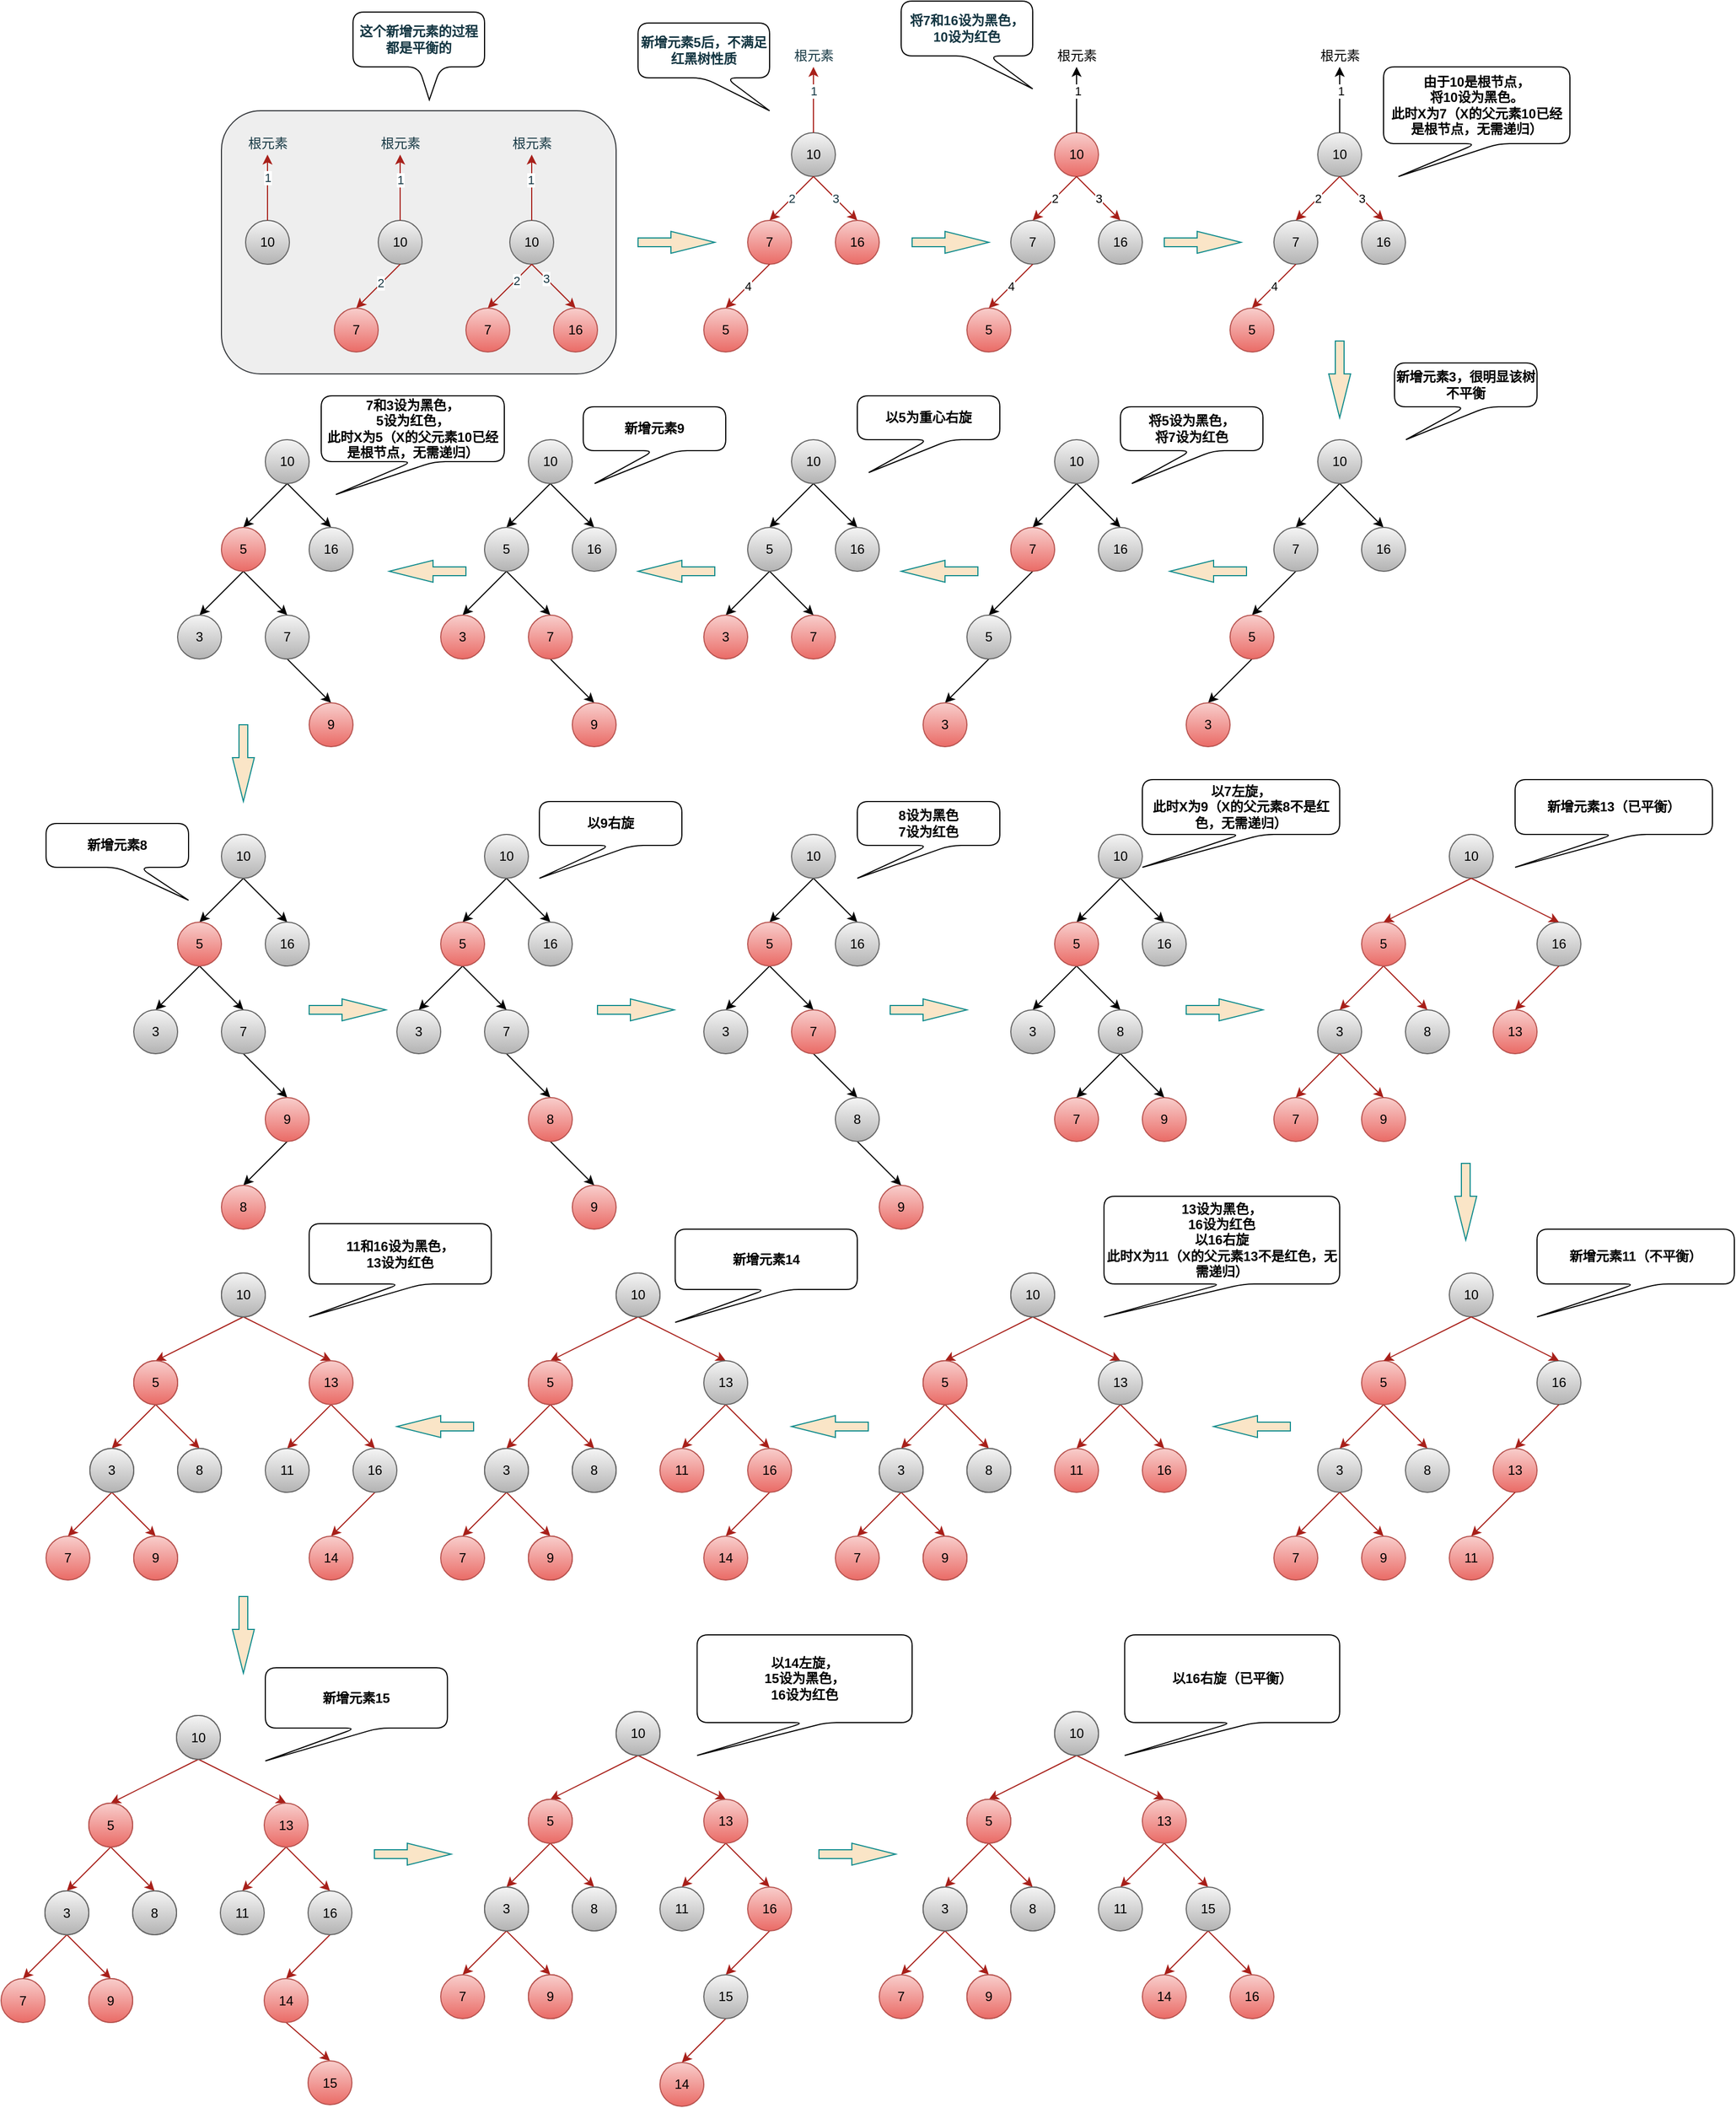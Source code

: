 <mxfile version="14.8.6" type="github">
  <diagram id="RBuBmUdtF5p_911Tt1P1" name="第 1 页">
    <mxGraphModel dx="1408" dy="953" grid="1" gridSize="10" guides="1" tooltips="1" connect="1" arrows="1" fold="1" page="0" pageScale="1" pageWidth="827" pageHeight="1169" background="none" math="0" shadow="0">
      <root>
        <mxCell id="0" />
        <mxCell id="1" parent="0" />
        <mxCell id="MB37Xbq3W8sEPBoul8G4-47" value="" style="rounded=1;whiteSpace=wrap;html=1;glass=0;fillColor=#eeeeee;strokeColor=#36393d;shadow=0;sketch=0;" parent="1" vertex="1">
          <mxGeometry x="200" y="20" width="360" height="240" as="geometry" />
        </mxCell>
        <mxCell id="MB37Xbq3W8sEPBoul8G4-13" value="" style="group;fontColor=#143642;" parent="1" vertex="1" connectable="0">
          <mxGeometry x="217" y="40" width="50" height="120" as="geometry" />
        </mxCell>
        <mxCell id="MB37Xbq3W8sEPBoul8G4-1" value="10" style="ellipse;whiteSpace=wrap;html=1;aspect=fixed;fillColor=#f5f5f5;strokeColor=#666666;gradientColor=#b3b3b3;" parent="MB37Xbq3W8sEPBoul8G4-13" vertex="1">
          <mxGeometry x="5" y="80" width="40" height="40" as="geometry" />
        </mxCell>
        <mxCell id="MB37Xbq3W8sEPBoul8G4-4" value="根元素" style="text;html=1;align=center;verticalAlign=middle;resizable=0;points=[];autosize=1;strokeColor=none;fontColor=#143642;" parent="MB37Xbq3W8sEPBoul8G4-13" vertex="1">
          <mxGeometry width="50" height="20" as="geometry" />
        </mxCell>
        <mxCell id="MB37Xbq3W8sEPBoul8G4-6" value="" style="edgeStyle=orthogonalEdgeStyle;rounded=0;orthogonalLoop=1;jettySize=auto;html=1;labelBackgroundColor=#DAD2D8;strokeColor=#A8201A;fontColor=#143642;" parent="MB37Xbq3W8sEPBoul8G4-13" source="MB37Xbq3W8sEPBoul8G4-1" target="MB37Xbq3W8sEPBoul8G4-4" edge="1">
          <mxGeometry relative="1" as="geometry" />
        </mxCell>
        <mxCell id="MB37Xbq3W8sEPBoul8G4-54" value="1" style="edgeLabel;html=1;align=center;verticalAlign=middle;resizable=0;points=[];fontColor=#143642;" parent="MB37Xbq3W8sEPBoul8G4-6" vertex="1" connectable="0">
          <mxGeometry x="0.302" relative="1" as="geometry">
            <mxPoint as="offset" />
          </mxGeometry>
        </mxCell>
        <mxCell id="MB37Xbq3W8sEPBoul8G4-20" value="" style="group;fontColor=#143642;" parent="1" vertex="1" connectable="0">
          <mxGeometry x="303" y="40" width="85" height="200" as="geometry" />
        </mxCell>
        <mxCell id="MB37Xbq3W8sEPBoul8G4-8" value="7" style="ellipse;whiteSpace=wrap;html=1;aspect=fixed;fillColor=#f8cecc;strokeColor=#b85450;gradientColor=#ea6b66;" parent="MB37Xbq3W8sEPBoul8G4-20" vertex="1">
          <mxGeometry y="160" width="40" height="40" as="geometry" />
        </mxCell>
        <mxCell id="MB37Xbq3W8sEPBoul8G4-14" value="" style="group;fontColor=#143642;" parent="MB37Xbq3W8sEPBoul8G4-20" vertex="1" connectable="0">
          <mxGeometry x="35" width="50" height="120" as="geometry" />
        </mxCell>
        <mxCell id="MB37Xbq3W8sEPBoul8G4-15" value="10" style="ellipse;whiteSpace=wrap;html=1;aspect=fixed;fillColor=#f5f5f5;strokeColor=#666666;gradientColor=#b3b3b3;" parent="MB37Xbq3W8sEPBoul8G4-14" vertex="1">
          <mxGeometry x="5" y="80" width="40" height="40" as="geometry" />
        </mxCell>
        <mxCell id="MB37Xbq3W8sEPBoul8G4-16" value="根元素" style="text;html=1;align=center;verticalAlign=middle;resizable=0;points=[];autosize=1;strokeColor=none;fontColor=#143642;" parent="MB37Xbq3W8sEPBoul8G4-14" vertex="1">
          <mxGeometry width="50" height="20" as="geometry" />
        </mxCell>
        <mxCell id="MB37Xbq3W8sEPBoul8G4-17" value="" style="edgeStyle=orthogonalEdgeStyle;rounded=0;orthogonalLoop=1;jettySize=auto;html=1;labelBackgroundColor=#DAD2D8;strokeColor=#A8201A;fontColor=#143642;" parent="MB37Xbq3W8sEPBoul8G4-14" source="MB37Xbq3W8sEPBoul8G4-15" target="MB37Xbq3W8sEPBoul8G4-16" edge="1">
          <mxGeometry relative="1" as="geometry" />
        </mxCell>
        <mxCell id="MB37Xbq3W8sEPBoul8G4-55" value="1" style="edgeLabel;html=1;align=center;verticalAlign=middle;resizable=0;points=[];fontColor=#143642;" parent="MB37Xbq3W8sEPBoul8G4-17" vertex="1" connectable="0">
          <mxGeometry x="0.256" relative="1" as="geometry">
            <mxPoint as="offset" />
          </mxGeometry>
        </mxCell>
        <mxCell id="MB37Xbq3W8sEPBoul8G4-19" style="rounded=0;orthogonalLoop=1;jettySize=auto;html=1;exitX=0.5;exitY=1;exitDx=0;exitDy=0;entryX=0.5;entryY=0;entryDx=0;entryDy=0;labelBackgroundColor=#DAD2D8;strokeColor=#A8201A;fontColor=#143642;" parent="MB37Xbq3W8sEPBoul8G4-20" source="MB37Xbq3W8sEPBoul8G4-15" target="MB37Xbq3W8sEPBoul8G4-8" edge="1">
          <mxGeometry relative="1" as="geometry" />
        </mxCell>
        <mxCell id="MB37Xbq3W8sEPBoul8G4-51" value="2" style="edgeLabel;html=1;align=center;verticalAlign=middle;resizable=0;points=[];fontColor=#143642;" parent="MB37Xbq3W8sEPBoul8G4-19" vertex="1" connectable="0">
          <mxGeometry x="-0.222" y="2" relative="1" as="geometry">
            <mxPoint x="-4" as="offset" />
          </mxGeometry>
        </mxCell>
        <mxCell id="MB37Xbq3W8sEPBoul8G4-22" value="7" style="ellipse;whiteSpace=wrap;html=1;aspect=fixed;fillColor=#f8cecc;strokeColor=#b85450;gradientColor=#ea6b66;" parent="1" vertex="1">
          <mxGeometry x="423" y="200" width="40" height="40" as="geometry" />
        </mxCell>
        <mxCell id="MB37Xbq3W8sEPBoul8G4-23" value="" style="group;fontColor=#143642;" parent="1" vertex="1" connectable="0">
          <mxGeometry x="458" y="40" width="50" height="120" as="geometry" />
        </mxCell>
        <mxCell id="MB37Xbq3W8sEPBoul8G4-24" value="10" style="ellipse;whiteSpace=wrap;html=1;aspect=fixed;fillColor=#f5f5f5;strokeColor=#666666;gradientColor=#b3b3b3;" parent="MB37Xbq3W8sEPBoul8G4-23" vertex="1">
          <mxGeometry x="5" y="80" width="40" height="40" as="geometry" />
        </mxCell>
        <mxCell id="MB37Xbq3W8sEPBoul8G4-25" value="根元素" style="text;html=1;align=center;verticalAlign=middle;resizable=0;points=[];autosize=1;strokeColor=none;fontColor=#143642;" parent="MB37Xbq3W8sEPBoul8G4-23" vertex="1">
          <mxGeometry width="50" height="20" as="geometry" />
        </mxCell>
        <mxCell id="MB37Xbq3W8sEPBoul8G4-26" value="" style="edgeStyle=orthogonalEdgeStyle;rounded=0;orthogonalLoop=1;jettySize=auto;html=1;labelBackgroundColor=#DAD2D8;strokeColor=#A8201A;fontColor=#143642;" parent="MB37Xbq3W8sEPBoul8G4-23" source="MB37Xbq3W8sEPBoul8G4-24" target="MB37Xbq3W8sEPBoul8G4-25" edge="1">
          <mxGeometry relative="1" as="geometry" />
        </mxCell>
        <mxCell id="MB37Xbq3W8sEPBoul8G4-56" value="1" style="edgeLabel;html=1;align=center;verticalAlign=middle;resizable=0;points=[];fontColor=#143642;" parent="MB37Xbq3W8sEPBoul8G4-26" vertex="1" connectable="0">
          <mxGeometry x="0.233" y="1" relative="1" as="geometry">
            <mxPoint as="offset" />
          </mxGeometry>
        </mxCell>
        <mxCell id="MB37Xbq3W8sEPBoul8G4-28" style="rounded=0;orthogonalLoop=1;jettySize=auto;html=1;exitX=0.5;exitY=1;exitDx=0;exitDy=0;entryX=0.5;entryY=0;entryDx=0;entryDy=0;labelBackgroundColor=#DAD2D8;strokeColor=#A8201A;fontColor=#143642;" parent="1" source="MB37Xbq3W8sEPBoul8G4-24" target="MB37Xbq3W8sEPBoul8G4-22" edge="1">
          <mxGeometry x="423" y="40" as="geometry" />
        </mxCell>
        <mxCell id="MB37Xbq3W8sEPBoul8G4-52" value="2" style="edgeLabel;html=1;align=center;verticalAlign=middle;resizable=0;points=[];fontColor=#143642;" parent="MB37Xbq3W8sEPBoul8G4-28" vertex="1" connectable="0">
          <mxGeometry relative="1" as="geometry">
            <mxPoint x="6" y="-5" as="offset" />
          </mxGeometry>
        </mxCell>
        <mxCell id="MB37Xbq3W8sEPBoul8G4-29" value="16" style="ellipse;whiteSpace=wrap;html=1;aspect=fixed;fillColor=#f8cecc;strokeColor=#b85450;gradientColor=#ea6b66;" parent="1" vertex="1">
          <mxGeometry x="503" y="200" width="40" height="40" as="geometry" />
        </mxCell>
        <mxCell id="MB37Xbq3W8sEPBoul8G4-30" style="edgeStyle=none;rounded=0;orthogonalLoop=1;jettySize=auto;html=1;exitX=0.5;exitY=1;exitDx=0;exitDy=0;entryX=0.5;entryY=0;entryDx=0;entryDy=0;labelBackgroundColor=#DAD2D8;strokeColor=#A8201A;fontColor=#143642;" parent="1" source="MB37Xbq3W8sEPBoul8G4-24" target="MB37Xbq3W8sEPBoul8G4-29" edge="1">
          <mxGeometry x="217" y="40" as="geometry" />
        </mxCell>
        <mxCell id="MB37Xbq3W8sEPBoul8G4-53" value="3" style="edgeLabel;html=1;align=center;verticalAlign=middle;resizable=0;points=[];fontColor=#143642;" parent="MB37Xbq3W8sEPBoul8G4-30" vertex="1" connectable="0">
          <mxGeometry relative="1" as="geometry">
            <mxPoint x="-7" y="-7" as="offset" />
          </mxGeometry>
        </mxCell>
        <mxCell id="MB37Xbq3W8sEPBoul8G4-73" value="" style="html=1;shadow=0;dashed=0;align=center;verticalAlign=middle;shape=mxgraph.arrows2.arrow;dy=0.6;dx=40;notch=0;rounded=1;glass=0;sketch=0;fontColor=#143642;strokeColor=#0F8B8D;fillColor=#FAE5C7;" parent="1" vertex="1">
          <mxGeometry x="580" y="130" width="70" height="20" as="geometry" />
        </mxCell>
        <mxCell id="5Z_JWHFTvRfyE_uImuRY-12" value="" style="group" parent="1" vertex="1" connectable="0">
          <mxGeometry x="640" y="-40" width="160" height="280" as="geometry" />
        </mxCell>
        <mxCell id="MB37Xbq3W8sEPBoul8G4-35" value="7" style="ellipse;whiteSpace=wrap;html=1;aspect=fixed;fillColor=#f8cecc;strokeColor=#b85450;gradientColor=#ea6b66;" parent="5Z_JWHFTvRfyE_uImuRY-12" vertex="1">
          <mxGeometry x="40" y="160" width="40" height="40" as="geometry" />
        </mxCell>
        <mxCell id="MB37Xbq3W8sEPBoul8G4-36" value="" style="group;fontColor=#143642;" parent="5Z_JWHFTvRfyE_uImuRY-12" vertex="1" connectable="0">
          <mxGeometry x="75" width="50" height="120" as="geometry" />
        </mxCell>
        <mxCell id="MB37Xbq3W8sEPBoul8G4-37" value="10" style="ellipse;whiteSpace=wrap;html=1;aspect=fixed;fillColor=#f5f5f5;strokeColor=#666666;gradientColor=#b3b3b3;" parent="MB37Xbq3W8sEPBoul8G4-36" vertex="1">
          <mxGeometry x="5" y="80" width="40" height="40" as="geometry" />
        </mxCell>
        <mxCell id="MB37Xbq3W8sEPBoul8G4-38" value="根元素" style="text;html=1;align=center;verticalAlign=middle;resizable=0;points=[];autosize=1;strokeColor=none;fontColor=#143642;" parent="MB37Xbq3W8sEPBoul8G4-36" vertex="1">
          <mxGeometry width="50" height="20" as="geometry" />
        </mxCell>
        <mxCell id="MB37Xbq3W8sEPBoul8G4-39" value="" style="edgeStyle=orthogonalEdgeStyle;rounded=0;orthogonalLoop=1;jettySize=auto;html=1;labelBackgroundColor=#DAD2D8;strokeColor=#A8201A;fontColor=#143642;" parent="MB37Xbq3W8sEPBoul8G4-36" source="MB37Xbq3W8sEPBoul8G4-37" target="MB37Xbq3W8sEPBoul8G4-38" edge="1">
          <mxGeometry relative="1" as="geometry" />
        </mxCell>
        <mxCell id="MB37Xbq3W8sEPBoul8G4-66" value="1" style="edgeLabel;html=1;align=center;verticalAlign=middle;resizable=0;points=[];fontColor=#143642;" parent="MB37Xbq3W8sEPBoul8G4-39" vertex="1" connectable="0">
          <mxGeometry x="0.279" relative="1" as="geometry">
            <mxPoint as="offset" />
          </mxGeometry>
        </mxCell>
        <mxCell id="MB37Xbq3W8sEPBoul8G4-41" style="rounded=0;orthogonalLoop=1;jettySize=auto;html=1;exitX=0.5;exitY=1;exitDx=0;exitDy=0;entryX=0.5;entryY=0;entryDx=0;entryDy=0;labelBackgroundColor=#DAD2D8;strokeColor=#A8201A;fontColor=#143642;" parent="5Z_JWHFTvRfyE_uImuRY-12" source="MB37Xbq3W8sEPBoul8G4-37" target="MB37Xbq3W8sEPBoul8G4-35" edge="1">
          <mxGeometry x="640" y="40" as="geometry" />
        </mxCell>
        <mxCell id="MB37Xbq3W8sEPBoul8G4-64" value="2" style="edgeLabel;html=1;align=center;verticalAlign=middle;resizable=0;points=[];fontColor=#143642;" parent="MB37Xbq3W8sEPBoul8G4-41" vertex="1" connectable="0">
          <mxGeometry relative="1" as="geometry">
            <mxPoint as="offset" />
          </mxGeometry>
        </mxCell>
        <mxCell id="MB37Xbq3W8sEPBoul8G4-42" value="16" style="ellipse;whiteSpace=wrap;html=1;aspect=fixed;fillColor=#f8cecc;strokeColor=#b85450;gradientColor=#ea6b66;" parent="5Z_JWHFTvRfyE_uImuRY-12" vertex="1">
          <mxGeometry x="120" y="160" width="40" height="40" as="geometry" />
        </mxCell>
        <mxCell id="MB37Xbq3W8sEPBoul8G4-44" value="5" style="ellipse;whiteSpace=wrap;html=1;aspect=fixed;fillColor=#f8cecc;strokeColor=#b85450;gradientColor=#ea6b66;" parent="5Z_JWHFTvRfyE_uImuRY-12" vertex="1">
          <mxGeometry y="240" width="40" height="40" as="geometry" />
        </mxCell>
        <mxCell id="MB37Xbq3W8sEPBoul8G4-43" style="edgeStyle=none;rounded=0;orthogonalLoop=1;jettySize=auto;html=1;exitX=0.5;exitY=1;exitDx=0;exitDy=0;entryX=0.5;entryY=0;entryDx=0;entryDy=0;labelBackgroundColor=#DAD2D8;strokeColor=#A8201A;fontColor=#143642;" parent="5Z_JWHFTvRfyE_uImuRY-12" source="MB37Xbq3W8sEPBoul8G4-37" target="MB37Xbq3W8sEPBoul8G4-42" edge="1">
          <mxGeometry x="600" y="40" as="geometry" />
        </mxCell>
        <mxCell id="MB37Xbq3W8sEPBoul8G4-65" value="3" style="edgeLabel;html=1;align=center;verticalAlign=middle;resizable=0;points=[];fontColor=#143642;" parent="MB37Xbq3W8sEPBoul8G4-43" vertex="1" connectable="0">
          <mxGeometry relative="1" as="geometry">
            <mxPoint as="offset" />
          </mxGeometry>
        </mxCell>
        <mxCell id="MB37Xbq3W8sEPBoul8G4-77" style="rounded=0;sketch=0;orthogonalLoop=1;jettySize=auto;html=1;exitX=0.5;exitY=1;exitDx=0;exitDy=0;entryX=0.5;entryY=0;entryDx=0;entryDy=0;fontColor=#143642;fillColor=#f8cecc;strokeColor=#A8201A;" parent="5Z_JWHFTvRfyE_uImuRY-12" source="MB37Xbq3W8sEPBoul8G4-35" target="MB37Xbq3W8sEPBoul8G4-44" edge="1">
          <mxGeometry relative="1" as="geometry" />
        </mxCell>
        <mxCell id="5Z_JWHFTvRfyE_uImuRY-3" value="4" style="edgeLabel;html=1;align=center;verticalAlign=middle;resizable=0;points=[];" parent="MB37Xbq3W8sEPBoul8G4-77" vertex="1" connectable="0">
          <mxGeometry x="-0.306" y="-1" relative="1" as="geometry">
            <mxPoint x="-6" y="7" as="offset" />
          </mxGeometry>
        </mxCell>
        <mxCell id="5Z_JWHFTvRfyE_uImuRY-57" value="&lt;span style=&quot;color: rgb(20 , 54 , 66) ; font-weight: 700&quot;&gt;新增元素5后，不满足红黑树性质&lt;/span&gt;" style="shape=callout;whiteSpace=wrap;html=1;perimeter=calloutPerimeter;rounded=1;position2=1;" parent="5Z_JWHFTvRfyE_uImuRY-12" vertex="1">
          <mxGeometry x="-60" y="-20" width="120" height="80" as="geometry" />
        </mxCell>
        <mxCell id="5Z_JWHFTvRfyE_uImuRY-28" value="" style="group" parent="1" vertex="1" connectable="0">
          <mxGeometry x="880" y="40" width="160" height="200" as="geometry" />
        </mxCell>
        <mxCell id="5Z_JWHFTvRfyE_uImuRY-4" value="10" style="ellipse;whiteSpace=wrap;html=1;aspect=fixed;fillColor=#f8cecc;strokeColor=#b85450;gradientColor=#ea6b66;" parent="5Z_JWHFTvRfyE_uImuRY-28" vertex="1">
          <mxGeometry x="80" width="40" height="40" as="geometry" />
        </mxCell>
        <mxCell id="5Z_JWHFTvRfyE_uImuRY-5" value="7" style="ellipse;whiteSpace=wrap;html=1;aspect=fixed;fillColor=#f5f5f5;strokeColor=#666666;gradientColor=#b3b3b3;" parent="5Z_JWHFTvRfyE_uImuRY-28" vertex="1">
          <mxGeometry x="40" y="80" width="40" height="40" as="geometry" />
        </mxCell>
        <mxCell id="5Z_JWHFTvRfyE_uImuRY-6" value="16" style="ellipse;whiteSpace=wrap;html=1;aspect=fixed;fillColor=#f5f5f5;strokeColor=#666666;gradientColor=#b3b3b3;" parent="5Z_JWHFTvRfyE_uImuRY-28" vertex="1">
          <mxGeometry x="120" y="80" width="40" height="40" as="geometry" />
        </mxCell>
        <mxCell id="5Z_JWHFTvRfyE_uImuRY-7" value="5" style="ellipse;whiteSpace=wrap;html=1;aspect=fixed;fillColor=#f8cecc;strokeColor=#b85450;gradientColor=#ea6b66;" parent="5Z_JWHFTvRfyE_uImuRY-28" vertex="1">
          <mxGeometry y="160" width="40" height="40" as="geometry" />
        </mxCell>
        <mxCell id="5Z_JWHFTvRfyE_uImuRY-8" style="rounded=0;orthogonalLoop=1;jettySize=auto;html=1;exitX=0.5;exitY=1;exitDx=0;exitDy=0;entryX=0.5;entryY=0;entryDx=0;entryDy=0;strokeColor=#A8201A;" parent="5Z_JWHFTvRfyE_uImuRY-28" source="5Z_JWHFTvRfyE_uImuRY-4" target="5Z_JWHFTvRfyE_uImuRY-5" edge="1">
          <mxGeometry x="900" y="40" as="geometry" />
        </mxCell>
        <mxCell id="5Z_JWHFTvRfyE_uImuRY-33" value="2" style="edgeLabel;html=1;align=center;verticalAlign=middle;resizable=0;points=[];" parent="5Z_JWHFTvRfyE_uImuRY-8" vertex="1" connectable="0">
          <mxGeometry relative="1" as="geometry">
            <mxPoint as="offset" />
          </mxGeometry>
        </mxCell>
        <mxCell id="5Z_JWHFTvRfyE_uImuRY-9" style="edgeStyle=none;rounded=0;orthogonalLoop=1;jettySize=auto;html=1;exitX=0.5;exitY=1;exitDx=0;exitDy=0;entryX=0.5;entryY=0;entryDx=0;entryDy=0;strokeColor=#A8201A;" parent="5Z_JWHFTvRfyE_uImuRY-28" source="5Z_JWHFTvRfyE_uImuRY-4" target="5Z_JWHFTvRfyE_uImuRY-6" edge="1">
          <mxGeometry x="900" y="40" as="geometry" />
        </mxCell>
        <mxCell id="5Z_JWHFTvRfyE_uImuRY-34" value="3" style="edgeLabel;html=1;align=center;verticalAlign=middle;resizable=0;points=[];" parent="5Z_JWHFTvRfyE_uImuRY-9" vertex="1" connectable="0">
          <mxGeometry relative="1" as="geometry">
            <mxPoint as="offset" />
          </mxGeometry>
        </mxCell>
        <mxCell id="5Z_JWHFTvRfyE_uImuRY-10" style="edgeStyle=none;rounded=0;orthogonalLoop=1;jettySize=auto;html=1;exitX=0.5;exitY=1;exitDx=0;exitDy=0;entryX=0.5;entryY=0;entryDx=0;entryDy=0;strokeColor=#A8201A;" parent="5Z_JWHFTvRfyE_uImuRY-28" source="5Z_JWHFTvRfyE_uImuRY-5" target="5Z_JWHFTvRfyE_uImuRY-7" edge="1">
          <mxGeometry x="900" y="40" as="geometry" />
        </mxCell>
        <mxCell id="5Z_JWHFTvRfyE_uImuRY-35" value="4" style="edgeLabel;html=1;align=center;verticalAlign=middle;resizable=0;points=[];" parent="5Z_JWHFTvRfyE_uImuRY-10" vertex="1" connectable="0">
          <mxGeometry relative="1" as="geometry">
            <mxPoint as="offset" />
          </mxGeometry>
        </mxCell>
        <mxCell id="5Z_JWHFTvRfyE_uImuRY-30" value="根元素" style="text;html=1;align=center;verticalAlign=middle;resizable=0;points=[];autosize=1;strokeColor=none;" parent="1" vertex="1">
          <mxGeometry x="955" y="-40" width="50" height="20" as="geometry" />
        </mxCell>
        <mxCell id="5Z_JWHFTvRfyE_uImuRY-31" value="" style="edgeStyle=none;rounded=0;orthogonalLoop=1;jettySize=auto;html=1;strokeColor=#030303;" parent="1" source="5Z_JWHFTvRfyE_uImuRY-4" target="5Z_JWHFTvRfyE_uImuRY-30" edge="1">
          <mxGeometry relative="1" as="geometry" />
        </mxCell>
        <mxCell id="5Z_JWHFTvRfyE_uImuRY-32" value="1" style="edgeLabel;html=1;align=center;verticalAlign=middle;resizable=0;points=[];" parent="5Z_JWHFTvRfyE_uImuRY-31" vertex="1" connectable="0">
          <mxGeometry x="0.261" y="-1" relative="1" as="geometry">
            <mxPoint as="offset" />
          </mxGeometry>
        </mxCell>
        <mxCell id="5Z_JWHFTvRfyE_uImuRY-37" value="" style="html=1;shadow=0;dashed=0;align=center;verticalAlign=middle;shape=mxgraph.arrows2.arrow;dy=0.6;dx=40;notch=0;rounded=1;glass=0;sketch=0;fontColor=#143642;strokeColor=#0F8B8D;fillColor=#FAE5C7;" parent="1" vertex="1">
          <mxGeometry x="830" y="130" width="70" height="20" as="geometry" />
        </mxCell>
        <mxCell id="5Z_JWHFTvRfyE_uImuRY-41" value="10" style="ellipse;whiteSpace=wrap;html=1;aspect=fixed;fillColor=#f5f5f5;strokeColor=#666666;gradientColor=#b3b3b3;" parent="1" vertex="1">
          <mxGeometry x="1200" y="40" width="40" height="40" as="geometry" />
        </mxCell>
        <mxCell id="5Z_JWHFTvRfyE_uImuRY-42" value="7" style="ellipse;whiteSpace=wrap;html=1;aspect=fixed;fillColor=#f5f5f5;strokeColor=#666666;gradientColor=#b3b3b3;" parent="1" vertex="1">
          <mxGeometry x="1160" y="120" width="40" height="40" as="geometry" />
        </mxCell>
        <mxCell id="5Z_JWHFTvRfyE_uImuRY-43" value="16" style="ellipse;whiteSpace=wrap;html=1;aspect=fixed;fillColor=#f5f5f5;strokeColor=#666666;gradientColor=#b3b3b3;" parent="1" vertex="1">
          <mxGeometry x="1240" y="120" width="40" height="40" as="geometry" />
        </mxCell>
        <mxCell id="5Z_JWHFTvRfyE_uImuRY-44" value="5" style="ellipse;whiteSpace=wrap;html=1;aspect=fixed;fillColor=#f8cecc;strokeColor=#b85450;gradientColor=#ea6b66;" parent="1" vertex="1">
          <mxGeometry x="1120" y="200" width="40" height="40" as="geometry" />
        </mxCell>
        <mxCell id="5Z_JWHFTvRfyE_uImuRY-45" style="rounded=0;orthogonalLoop=1;jettySize=auto;html=1;exitX=0.5;exitY=1;exitDx=0;exitDy=0;entryX=0.5;entryY=0;entryDx=0;entryDy=0;strokeColor=#A8201A;" parent="1" source="5Z_JWHFTvRfyE_uImuRY-41" target="5Z_JWHFTvRfyE_uImuRY-42" edge="1">
          <mxGeometry x="1140" y="40" as="geometry" />
        </mxCell>
        <mxCell id="5Z_JWHFTvRfyE_uImuRY-46" value="2" style="edgeLabel;html=1;align=center;verticalAlign=middle;resizable=0;points=[];" parent="5Z_JWHFTvRfyE_uImuRY-45" vertex="1" connectable="0">
          <mxGeometry relative="1" as="geometry">
            <mxPoint as="offset" />
          </mxGeometry>
        </mxCell>
        <mxCell id="5Z_JWHFTvRfyE_uImuRY-47" style="edgeStyle=none;rounded=0;orthogonalLoop=1;jettySize=auto;html=1;exitX=0.5;exitY=1;exitDx=0;exitDy=0;entryX=0.5;entryY=0;entryDx=0;entryDy=0;strokeColor=#A8201A;" parent="1" source="5Z_JWHFTvRfyE_uImuRY-41" target="5Z_JWHFTvRfyE_uImuRY-43" edge="1">
          <mxGeometry x="1140" y="40" as="geometry" />
        </mxCell>
        <mxCell id="5Z_JWHFTvRfyE_uImuRY-48" value="3" style="edgeLabel;html=1;align=center;verticalAlign=middle;resizable=0;points=[];" parent="5Z_JWHFTvRfyE_uImuRY-47" vertex="1" connectable="0">
          <mxGeometry relative="1" as="geometry">
            <mxPoint as="offset" />
          </mxGeometry>
        </mxCell>
        <mxCell id="5Z_JWHFTvRfyE_uImuRY-49" style="edgeStyle=none;rounded=0;orthogonalLoop=1;jettySize=auto;html=1;exitX=0.5;exitY=1;exitDx=0;exitDy=0;entryX=0.5;entryY=0;entryDx=0;entryDy=0;strokeColor=#A8201A;" parent="1" source="5Z_JWHFTvRfyE_uImuRY-42" target="5Z_JWHFTvRfyE_uImuRY-44" edge="1">
          <mxGeometry x="1140" y="40" as="geometry" />
        </mxCell>
        <mxCell id="5Z_JWHFTvRfyE_uImuRY-50" value="4" style="edgeLabel;html=1;align=center;verticalAlign=middle;resizable=0;points=[];" parent="5Z_JWHFTvRfyE_uImuRY-49" vertex="1" connectable="0">
          <mxGeometry relative="1" as="geometry">
            <mxPoint as="offset" />
          </mxGeometry>
        </mxCell>
        <mxCell id="5Z_JWHFTvRfyE_uImuRY-51" value="根元素" style="text;html=1;align=center;verticalAlign=middle;resizable=0;points=[];autosize=1;strokeColor=none;" parent="1" vertex="1">
          <mxGeometry x="1195" y="-40" width="50" height="20" as="geometry" />
        </mxCell>
        <mxCell id="5Z_JWHFTvRfyE_uImuRY-52" value="" style="edgeStyle=none;rounded=0;orthogonalLoop=1;jettySize=auto;html=1;strokeColor=#030303;" parent="1" source="5Z_JWHFTvRfyE_uImuRY-41" target="5Z_JWHFTvRfyE_uImuRY-51" edge="1">
          <mxGeometry relative="1" as="geometry" />
        </mxCell>
        <mxCell id="5Z_JWHFTvRfyE_uImuRY-53" value="1" style="edgeLabel;html=1;align=center;verticalAlign=middle;resizable=0;points=[];" parent="5Z_JWHFTvRfyE_uImuRY-52" vertex="1" connectable="0">
          <mxGeometry x="0.261" y="-1" relative="1" as="geometry">
            <mxPoint as="offset" />
          </mxGeometry>
        </mxCell>
        <mxCell id="5Z_JWHFTvRfyE_uImuRY-54" value="" style="html=1;shadow=0;dashed=0;align=center;verticalAlign=middle;shape=mxgraph.arrows2.arrow;dy=0.6;dx=40;notch=0;rounded=1;glass=0;sketch=0;fontColor=#143642;strokeColor=#0F8B8D;fillColor=#FAE5C7;" parent="1" vertex="1">
          <mxGeometry x="1060" y="130" width="70" height="20" as="geometry" />
        </mxCell>
        <mxCell id="5Z_JWHFTvRfyE_uImuRY-55" value="由于10是根节点，&lt;br&gt;将10设为黑色。&lt;br&gt;此时X为7（X的父元素10已经是根节点，无需递归）" style="shape=callout;whiteSpace=wrap;html=1;perimeter=calloutPerimeter;position2=0.08;rounded=1;fontStyle=1" parent="1" vertex="1">
          <mxGeometry x="1260" y="-20" width="170" height="100" as="geometry" />
        </mxCell>
        <mxCell id="5Z_JWHFTvRfyE_uImuRY-59" value="&lt;font color=&quot;#143642&quot;&gt;&lt;b&gt;将7和16设为黑色，&lt;br&gt;10设为红色&lt;br&gt;&lt;/b&gt;&lt;/font&gt;" style="shape=callout;whiteSpace=wrap;html=1;perimeter=calloutPerimeter;rounded=1;position2=1;" parent="1" vertex="1">
          <mxGeometry x="820" y="-80" width="120" height="80" as="geometry" />
        </mxCell>
        <mxCell id="5Z_JWHFTvRfyE_uImuRY-61" value="&lt;span style=&quot;color: rgb(20 , 54 , 66) ; font-weight: 700&quot;&gt;这个新增元素的过程都是平衡的&lt;/span&gt;" style="shape=callout;whiteSpace=wrap;html=1;perimeter=calloutPerimeter;rounded=1;position2=0.58;" parent="1" vertex="1">
          <mxGeometry x="320" y="-70" width="120" height="80" as="geometry" />
        </mxCell>
        <mxCell id="5Z_JWHFTvRfyE_uImuRY-65" value="" style="html=1;shadow=0;dashed=0;align=center;verticalAlign=middle;shape=mxgraph.arrows2.arrow;dy=0.6;dx=40;notch=0;rounded=1;glass=0;sketch=0;fontColor=#143642;strokeColor=#0F8B8D;fillColor=#FAE5C7;direction=south;" parent="1" vertex="1">
          <mxGeometry x="1210" y="230" width="20" height="70" as="geometry" />
        </mxCell>
        <mxCell id="5Z_JWHFTvRfyE_uImuRY-71" style="edgeStyle=none;rounded=0;orthogonalLoop=1;jettySize=auto;html=1;exitX=0.5;exitY=1;exitDx=0;exitDy=0;entryX=0.5;entryY=0;entryDx=0;entryDy=0;strokeColor=#030303;" parent="1" source="5Z_JWHFTvRfyE_uImuRY-66" target="5Z_JWHFTvRfyE_uImuRY-67" edge="1">
          <mxGeometry relative="1" as="geometry" />
        </mxCell>
        <mxCell id="5Z_JWHFTvRfyE_uImuRY-72" style="edgeStyle=none;rounded=0;orthogonalLoop=1;jettySize=auto;html=1;exitX=0.5;exitY=1;exitDx=0;exitDy=0;entryX=0.5;entryY=0;entryDx=0;entryDy=0;strokeColor=#030303;" parent="1" source="5Z_JWHFTvRfyE_uImuRY-66" target="5Z_JWHFTvRfyE_uImuRY-68" edge="1">
          <mxGeometry relative="1" as="geometry" />
        </mxCell>
        <mxCell id="5Z_JWHFTvRfyE_uImuRY-66" value="10" style="ellipse;whiteSpace=wrap;html=1;aspect=fixed;fillColor=#f5f5f5;strokeColor=#666666;gradientColor=#b3b3b3;" parent="1" vertex="1">
          <mxGeometry x="1200" y="320" width="40" height="40" as="geometry" />
        </mxCell>
        <mxCell id="5Z_JWHFTvRfyE_uImuRY-73" style="edgeStyle=none;rounded=0;orthogonalLoop=1;jettySize=auto;html=1;exitX=0.5;exitY=1;exitDx=0;exitDy=0;entryX=0.5;entryY=0;entryDx=0;entryDy=0;strokeColor=#030303;" parent="1" source="5Z_JWHFTvRfyE_uImuRY-67" target="5Z_JWHFTvRfyE_uImuRY-69" edge="1">
          <mxGeometry relative="1" as="geometry" />
        </mxCell>
        <mxCell id="5Z_JWHFTvRfyE_uImuRY-67" value="7" style="ellipse;whiteSpace=wrap;html=1;aspect=fixed;fillColor=#f5f5f5;strokeColor=#666666;gradientColor=#b3b3b3;" parent="1" vertex="1">
          <mxGeometry x="1160" y="400" width="40" height="40" as="geometry" />
        </mxCell>
        <mxCell id="5Z_JWHFTvRfyE_uImuRY-68" value="16" style="ellipse;whiteSpace=wrap;html=1;aspect=fixed;fillColor=#f5f5f5;strokeColor=#666666;gradientColor=#b3b3b3;" parent="1" vertex="1">
          <mxGeometry x="1240" y="400" width="40" height="40" as="geometry" />
        </mxCell>
        <mxCell id="5Z_JWHFTvRfyE_uImuRY-75" style="edgeStyle=none;rounded=0;orthogonalLoop=1;jettySize=auto;html=1;exitX=0.5;exitY=1;exitDx=0;exitDy=0;entryX=0.5;entryY=0;entryDx=0;entryDy=0;strokeColor=#030303;" parent="1" source="5Z_JWHFTvRfyE_uImuRY-69" target="5Z_JWHFTvRfyE_uImuRY-74" edge="1">
          <mxGeometry relative="1" as="geometry" />
        </mxCell>
        <mxCell id="5Z_JWHFTvRfyE_uImuRY-69" value="5" style="ellipse;whiteSpace=wrap;html=1;aspect=fixed;fillColor=#f8cecc;strokeColor=#b85450;gradientColor=#ea6b66;" parent="1" vertex="1">
          <mxGeometry x="1120" y="480" width="40" height="40" as="geometry" />
        </mxCell>
        <mxCell id="5Z_JWHFTvRfyE_uImuRY-70" value="新增元素3，很明显该树不平衡" style="shape=callout;whiteSpace=wrap;html=1;perimeter=calloutPerimeter;position2=0.08;rounded=1;fontStyle=1" parent="1" vertex="1">
          <mxGeometry x="1270" y="250" width="130" height="70" as="geometry" />
        </mxCell>
        <mxCell id="5Z_JWHFTvRfyE_uImuRY-74" value="3" style="ellipse;whiteSpace=wrap;html=1;aspect=fixed;fillColor=#f8cecc;strokeColor=#b85450;gradientColor=#ea6b66;" parent="1" vertex="1">
          <mxGeometry x="1080" y="560" width="40" height="40" as="geometry" />
        </mxCell>
        <mxCell id="5Z_JWHFTvRfyE_uImuRY-80" style="edgeStyle=none;rounded=0;orthogonalLoop=1;jettySize=auto;html=1;exitX=0.5;exitY=1;exitDx=0;exitDy=0;entryX=0.5;entryY=0;entryDx=0;entryDy=0;strokeColor=#030303;" parent="1" source="5Z_JWHFTvRfyE_uImuRY-84" target="5Z_JWHFTvRfyE_uImuRY-87" edge="1">
          <mxGeometry relative="1" as="geometry" />
        </mxCell>
        <mxCell id="5Z_JWHFTvRfyE_uImuRY-82" style="edgeStyle=none;rounded=0;orthogonalLoop=1;jettySize=auto;html=1;exitX=0.5;exitY=1;exitDx=0;exitDy=0;entryX=0.5;entryY=0;entryDx=0;entryDy=0;strokeColor=#030303;" parent="1" source="5Z_JWHFTvRfyE_uImuRY-84" target="5Z_JWHFTvRfyE_uImuRY-88" edge="1">
          <mxGeometry relative="1" as="geometry" />
        </mxCell>
        <mxCell id="5Z_JWHFTvRfyE_uImuRY-84" value="10" style="ellipse;whiteSpace=wrap;html=1;aspect=fixed;fillColor=#f5f5f5;strokeColor=#666666;gradientColor=#b3b3b3;" parent="1" vertex="1">
          <mxGeometry x="960" y="320" width="40" height="40" as="geometry" />
        </mxCell>
        <mxCell id="5Z_JWHFTvRfyE_uImuRY-85" style="edgeStyle=none;rounded=0;orthogonalLoop=1;jettySize=auto;html=1;exitX=0.5;exitY=1;exitDx=0;exitDy=0;entryX=0.5;entryY=0;entryDx=0;entryDy=0;strokeColor=#030303;" parent="1" source="5Z_JWHFTvRfyE_uImuRY-87" target="5Z_JWHFTvRfyE_uImuRY-91" edge="1">
          <mxGeometry relative="1" as="geometry" />
        </mxCell>
        <mxCell id="5Z_JWHFTvRfyE_uImuRY-87" value="7" style="ellipse;whiteSpace=wrap;html=1;aspect=fixed;fillColor=#f8cecc;strokeColor=#b85450;gradientColor=#ea6b66;" parent="1" vertex="1">
          <mxGeometry x="920" y="400" width="40" height="40" as="geometry" />
        </mxCell>
        <mxCell id="5Z_JWHFTvRfyE_uImuRY-88" value="16" style="ellipse;whiteSpace=wrap;html=1;aspect=fixed;fillColor=#f5f5f5;strokeColor=#666666;gradientColor=#b3b3b3;" parent="1" vertex="1">
          <mxGeometry x="1000" y="400" width="40" height="40" as="geometry" />
        </mxCell>
        <mxCell id="5Z_JWHFTvRfyE_uImuRY-89" style="edgeStyle=none;rounded=0;orthogonalLoop=1;jettySize=auto;html=1;exitX=0.5;exitY=1;exitDx=0;exitDy=0;entryX=0.5;entryY=0;entryDx=0;entryDy=0;strokeColor=#030303;" parent="1" source="5Z_JWHFTvRfyE_uImuRY-91" target="5Z_JWHFTvRfyE_uImuRY-92" edge="1">
          <mxGeometry relative="1" as="geometry" />
        </mxCell>
        <mxCell id="5Z_JWHFTvRfyE_uImuRY-91" value="5" style="ellipse;whiteSpace=wrap;html=1;aspect=fixed;fillColor=#f5f5f5;strokeColor=#666666;gradientColor=#b3b3b3;" parent="1" vertex="1">
          <mxGeometry x="880" y="480" width="40" height="40" as="geometry" />
        </mxCell>
        <mxCell id="5Z_JWHFTvRfyE_uImuRY-92" value="3" style="ellipse;whiteSpace=wrap;html=1;aspect=fixed;fillColor=#f8cecc;strokeColor=#b85450;gradientColor=#ea6b66;" parent="1" vertex="1">
          <mxGeometry x="840" y="560" width="40" height="40" as="geometry" />
        </mxCell>
        <mxCell id="5Z_JWHFTvRfyE_uImuRY-93" value="" style="html=1;shadow=0;dashed=0;align=center;verticalAlign=middle;shape=mxgraph.arrows2.arrow;dy=0.6;dx=40;notch=0;rounded=1;glass=0;sketch=0;fontColor=#143642;strokeColor=#0F8B8D;fillColor=#FAE5C7;direction=west;" parent="1" vertex="1">
          <mxGeometry x="1065" y="430" width="70" height="20" as="geometry" />
        </mxCell>
        <mxCell id="5Z_JWHFTvRfyE_uImuRY-95" value="将5设为黑色，&lt;br&gt;将7设为红色" style="shape=callout;whiteSpace=wrap;html=1;perimeter=calloutPerimeter;position2=0.08;rounded=1;fontStyle=1" parent="1" vertex="1">
          <mxGeometry x="1020" y="290" width="130" height="70" as="geometry" />
        </mxCell>
        <mxCell id="5Z_JWHFTvRfyE_uImuRY-98" style="edgeStyle=none;rounded=0;orthogonalLoop=1;jettySize=auto;html=1;exitX=0.5;exitY=1;exitDx=0;exitDy=0;entryX=0.5;entryY=0;entryDx=0;entryDy=0;strokeColor=#030303;" parent="1" source="5Z_JWHFTvRfyE_uImuRY-100" target="5Z_JWHFTvRfyE_uImuRY-104" edge="1">
          <mxGeometry relative="1" as="geometry" />
        </mxCell>
        <mxCell id="5Z_JWHFTvRfyE_uImuRY-110" style="edgeStyle=none;rounded=0;orthogonalLoop=1;jettySize=auto;html=1;exitX=0.5;exitY=1;exitDx=0;exitDy=0;entryX=0.5;entryY=0;entryDx=0;entryDy=0;strokeColor=#030303;" parent="1" source="5Z_JWHFTvRfyE_uImuRY-100" target="5Z_JWHFTvRfyE_uImuRY-107" edge="1">
          <mxGeometry relative="1" as="geometry" />
        </mxCell>
        <mxCell id="5Z_JWHFTvRfyE_uImuRY-100" value="10" style="ellipse;whiteSpace=wrap;html=1;aspect=fixed;fillColor=#f5f5f5;strokeColor=#666666;gradientColor=#b3b3b3;" parent="1" vertex="1">
          <mxGeometry x="720" y="320" width="40" height="40" as="geometry" />
        </mxCell>
        <mxCell id="5Z_JWHFTvRfyE_uImuRY-103" value="7" style="ellipse;whiteSpace=wrap;html=1;aspect=fixed;fillColor=#f8cecc;strokeColor=#b85450;gradientColor=#ea6b66;" parent="1" vertex="1">
          <mxGeometry x="720" y="480" width="40" height="40" as="geometry" />
        </mxCell>
        <mxCell id="5Z_JWHFTvRfyE_uImuRY-104" value="16" style="ellipse;whiteSpace=wrap;html=1;aspect=fixed;fillColor=#f5f5f5;strokeColor=#666666;gradientColor=#b3b3b3;" parent="1" vertex="1">
          <mxGeometry x="760" y="400" width="40" height="40" as="geometry" />
        </mxCell>
        <mxCell id="5Z_JWHFTvRfyE_uImuRY-111" style="edgeStyle=none;rounded=0;orthogonalLoop=1;jettySize=auto;html=1;exitX=0.5;exitY=1;exitDx=0;exitDy=0;entryX=0.5;entryY=0;entryDx=0;entryDy=0;strokeColor=#030303;" parent="1" source="5Z_JWHFTvRfyE_uImuRY-107" target="5Z_JWHFTvRfyE_uImuRY-108" edge="1">
          <mxGeometry relative="1" as="geometry" />
        </mxCell>
        <mxCell id="5Z_JWHFTvRfyE_uImuRY-112" style="edgeStyle=none;rounded=0;orthogonalLoop=1;jettySize=auto;html=1;exitX=0.5;exitY=1;exitDx=0;exitDy=0;entryX=0.5;entryY=0;entryDx=0;entryDy=0;strokeColor=#030303;" parent="1" source="5Z_JWHFTvRfyE_uImuRY-107" target="5Z_JWHFTvRfyE_uImuRY-103" edge="1">
          <mxGeometry relative="1" as="geometry" />
        </mxCell>
        <mxCell id="5Z_JWHFTvRfyE_uImuRY-107" value="5" style="ellipse;whiteSpace=wrap;html=1;aspect=fixed;fillColor=#f5f5f5;strokeColor=#666666;gradientColor=#b3b3b3;" parent="1" vertex="1">
          <mxGeometry x="680" y="400" width="40" height="40" as="geometry" />
        </mxCell>
        <mxCell id="5Z_JWHFTvRfyE_uImuRY-108" value="3" style="ellipse;whiteSpace=wrap;html=1;aspect=fixed;fillColor=#f8cecc;strokeColor=#b85450;gradientColor=#ea6b66;" parent="1" vertex="1">
          <mxGeometry x="640" y="480" width="40" height="40" as="geometry" />
        </mxCell>
        <mxCell id="5Z_JWHFTvRfyE_uImuRY-109" value="" style="html=1;shadow=0;dashed=0;align=center;verticalAlign=middle;shape=mxgraph.arrows2.arrow;dy=0.6;dx=40;notch=0;rounded=1;glass=0;sketch=0;fontColor=#143642;strokeColor=#0F8B8D;fillColor=#FAE5C7;direction=west;" parent="1" vertex="1">
          <mxGeometry x="820" y="430" width="70" height="20" as="geometry" />
        </mxCell>
        <mxCell id="5Z_JWHFTvRfyE_uImuRY-113" value="以5为重心右旋" style="shape=callout;whiteSpace=wrap;html=1;perimeter=calloutPerimeter;position2=0.08;rounded=1;fontStyle=1" parent="1" vertex="1">
          <mxGeometry x="780" y="280" width="130" height="70" as="geometry" />
        </mxCell>
        <mxCell id="5Z_JWHFTvRfyE_uImuRY-114" style="edgeStyle=none;rounded=0;orthogonalLoop=1;jettySize=auto;html=1;exitX=0.5;exitY=1;exitDx=0;exitDy=0;entryX=0.5;entryY=0;entryDx=0;entryDy=0;strokeColor=#030303;" parent="1" source="5Z_JWHFTvRfyE_uImuRY-116" target="5Z_JWHFTvRfyE_uImuRY-118" edge="1">
          <mxGeometry relative="1" as="geometry" />
        </mxCell>
        <mxCell id="5Z_JWHFTvRfyE_uImuRY-115" style="edgeStyle=none;rounded=0;orthogonalLoop=1;jettySize=auto;html=1;exitX=0.5;exitY=1;exitDx=0;exitDy=0;entryX=0.5;entryY=0;entryDx=0;entryDy=0;strokeColor=#030303;" parent="1" source="5Z_JWHFTvRfyE_uImuRY-116" target="5Z_JWHFTvRfyE_uImuRY-121" edge="1">
          <mxGeometry relative="1" as="geometry" />
        </mxCell>
        <mxCell id="5Z_JWHFTvRfyE_uImuRY-116" value="10" style="ellipse;whiteSpace=wrap;html=1;aspect=fixed;fillColor=#f5f5f5;strokeColor=#666666;gradientColor=#b3b3b3;" parent="1" vertex="1">
          <mxGeometry x="480" y="320" width="40" height="40" as="geometry" />
        </mxCell>
        <mxCell id="5Z_JWHFTvRfyE_uImuRY-126" style="edgeStyle=none;rounded=0;orthogonalLoop=1;jettySize=auto;html=1;exitX=0.5;exitY=1;exitDx=0;exitDy=0;entryX=0.5;entryY=0;entryDx=0;entryDy=0;strokeColor=#030303;" parent="1" source="5Z_JWHFTvRfyE_uImuRY-117" target="5Z_JWHFTvRfyE_uImuRY-125" edge="1">
          <mxGeometry relative="1" as="geometry" />
        </mxCell>
        <mxCell id="5Z_JWHFTvRfyE_uImuRY-117" value="7" style="ellipse;whiteSpace=wrap;html=1;aspect=fixed;fillColor=#f8cecc;strokeColor=#b85450;gradientColor=#ea6b66;" parent="1" vertex="1">
          <mxGeometry x="480" y="480" width="40" height="40" as="geometry" />
        </mxCell>
        <mxCell id="5Z_JWHFTvRfyE_uImuRY-118" value="16" style="ellipse;whiteSpace=wrap;html=1;aspect=fixed;fillColor=#f5f5f5;strokeColor=#666666;gradientColor=#b3b3b3;" parent="1" vertex="1">
          <mxGeometry x="520" y="400" width="40" height="40" as="geometry" />
        </mxCell>
        <mxCell id="5Z_JWHFTvRfyE_uImuRY-119" style="edgeStyle=none;rounded=0;orthogonalLoop=1;jettySize=auto;html=1;exitX=0.5;exitY=1;exitDx=0;exitDy=0;entryX=0.5;entryY=0;entryDx=0;entryDy=0;strokeColor=#030303;" parent="1" source="5Z_JWHFTvRfyE_uImuRY-121" target="5Z_JWHFTvRfyE_uImuRY-122" edge="1">
          <mxGeometry relative="1" as="geometry" />
        </mxCell>
        <mxCell id="5Z_JWHFTvRfyE_uImuRY-120" style="edgeStyle=none;rounded=0;orthogonalLoop=1;jettySize=auto;html=1;exitX=0.5;exitY=1;exitDx=0;exitDy=0;entryX=0.5;entryY=0;entryDx=0;entryDy=0;strokeColor=#030303;" parent="1" source="5Z_JWHFTvRfyE_uImuRY-121" target="5Z_JWHFTvRfyE_uImuRY-117" edge="1">
          <mxGeometry relative="1" as="geometry" />
        </mxCell>
        <mxCell id="5Z_JWHFTvRfyE_uImuRY-121" value="5" style="ellipse;whiteSpace=wrap;html=1;aspect=fixed;fillColor=#f5f5f5;strokeColor=#666666;gradientColor=#b3b3b3;" parent="1" vertex="1">
          <mxGeometry x="440" y="400" width="40" height="40" as="geometry" />
        </mxCell>
        <mxCell id="5Z_JWHFTvRfyE_uImuRY-122" value="3" style="ellipse;whiteSpace=wrap;html=1;aspect=fixed;fillColor=#f8cecc;strokeColor=#b85450;gradientColor=#ea6b66;" parent="1" vertex="1">
          <mxGeometry x="400" y="480" width="40" height="40" as="geometry" />
        </mxCell>
        <mxCell id="5Z_JWHFTvRfyE_uImuRY-123" value="" style="html=1;shadow=0;dashed=0;align=center;verticalAlign=middle;shape=mxgraph.arrows2.arrow;dy=0.6;dx=40;notch=0;rounded=1;glass=0;sketch=0;fontColor=#143642;strokeColor=#0F8B8D;fillColor=#FAE5C7;direction=west;" parent="1" vertex="1">
          <mxGeometry x="580" y="430" width="70" height="20" as="geometry" />
        </mxCell>
        <mxCell id="5Z_JWHFTvRfyE_uImuRY-124" value="新增元素9" style="shape=callout;whiteSpace=wrap;html=1;perimeter=calloutPerimeter;position2=0.08;rounded=1;fontStyle=1" parent="1" vertex="1">
          <mxGeometry x="530" y="290" width="130" height="70" as="geometry" />
        </mxCell>
        <mxCell id="5Z_JWHFTvRfyE_uImuRY-125" value="9" style="ellipse;whiteSpace=wrap;html=1;aspect=fixed;fillColor=#f8cecc;strokeColor=#b85450;gradientColor=#ea6b66;" parent="1" vertex="1">
          <mxGeometry x="520" y="560" width="40" height="40" as="geometry" />
        </mxCell>
        <mxCell id="5Z_JWHFTvRfyE_uImuRY-127" value="" style="html=1;shadow=0;dashed=0;align=center;verticalAlign=middle;shape=mxgraph.arrows2.arrow;dy=0.6;dx=40;notch=0;rounded=1;glass=0;sketch=0;fontColor=#143642;strokeColor=#0F8B8D;fillColor=#FAE5C7;direction=west;" parent="1" vertex="1">
          <mxGeometry x="353" y="430" width="70" height="20" as="geometry" />
        </mxCell>
        <mxCell id="5Z_JWHFTvRfyE_uImuRY-135" style="edgeStyle=none;rounded=0;orthogonalLoop=1;jettySize=auto;html=1;exitX=0.5;exitY=1;exitDx=0;exitDy=0;entryX=0.5;entryY=0;entryDx=0;entryDy=0;strokeColor=#030303;" parent="1" source="5Z_JWHFTvRfyE_uImuRY-129" target="5Z_JWHFTvRfyE_uImuRY-132" edge="1">
          <mxGeometry relative="1" as="geometry" />
        </mxCell>
        <mxCell id="5Z_JWHFTvRfyE_uImuRY-136" style="edgeStyle=none;rounded=0;orthogonalLoop=1;jettySize=auto;html=1;exitX=0.5;exitY=1;exitDx=0;exitDy=0;entryX=0.5;entryY=0;entryDx=0;entryDy=0;strokeColor=#030303;" parent="1" source="5Z_JWHFTvRfyE_uImuRY-129" target="5Z_JWHFTvRfyE_uImuRY-131" edge="1">
          <mxGeometry relative="1" as="geometry" />
        </mxCell>
        <mxCell id="5Z_JWHFTvRfyE_uImuRY-129" value="10" style="ellipse;whiteSpace=wrap;html=1;aspect=fixed;fillColor=#f5f5f5;strokeColor=#666666;gradientColor=#b3b3b3;" parent="1" vertex="1">
          <mxGeometry x="240" y="320" width="40" height="40" as="geometry" />
        </mxCell>
        <mxCell id="5Z_JWHFTvRfyE_uImuRY-139" style="edgeStyle=none;rounded=0;orthogonalLoop=1;jettySize=auto;html=1;exitX=0.5;exitY=1;exitDx=0;exitDy=0;entryX=0.5;entryY=0;entryDx=0;entryDy=0;strokeColor=#030303;" parent="1" source="5Z_JWHFTvRfyE_uImuRY-130" target="5Z_JWHFTvRfyE_uImuRY-134" edge="1">
          <mxGeometry relative="1" as="geometry" />
        </mxCell>
        <mxCell id="5Z_JWHFTvRfyE_uImuRY-130" value="7" style="ellipse;whiteSpace=wrap;html=1;aspect=fixed;fillColor=#f5f5f5;strokeColor=#666666;gradientColor=#b3b3b3;" parent="1" vertex="1">
          <mxGeometry x="240" y="480" width="40" height="40" as="geometry" />
        </mxCell>
        <mxCell id="5Z_JWHFTvRfyE_uImuRY-131" value="16" style="ellipse;whiteSpace=wrap;html=1;aspect=fixed;fillColor=#f5f5f5;strokeColor=#666666;gradientColor=#b3b3b3;" parent="1" vertex="1">
          <mxGeometry x="280" y="400" width="40" height="40" as="geometry" />
        </mxCell>
        <mxCell id="5Z_JWHFTvRfyE_uImuRY-137" style="edgeStyle=none;rounded=0;orthogonalLoop=1;jettySize=auto;html=1;exitX=0.5;exitY=1;exitDx=0;exitDy=0;entryX=0.5;entryY=0;entryDx=0;entryDy=0;strokeColor=#030303;" parent="1" source="5Z_JWHFTvRfyE_uImuRY-132" target="5Z_JWHFTvRfyE_uImuRY-133" edge="1">
          <mxGeometry relative="1" as="geometry" />
        </mxCell>
        <mxCell id="5Z_JWHFTvRfyE_uImuRY-138" style="edgeStyle=none;rounded=0;orthogonalLoop=1;jettySize=auto;html=1;exitX=0.5;exitY=1;exitDx=0;exitDy=0;entryX=0.5;entryY=0;entryDx=0;entryDy=0;strokeColor=#030303;" parent="1" source="5Z_JWHFTvRfyE_uImuRY-132" target="5Z_JWHFTvRfyE_uImuRY-130" edge="1">
          <mxGeometry relative="1" as="geometry" />
        </mxCell>
        <mxCell id="5Z_JWHFTvRfyE_uImuRY-132" value="5" style="ellipse;whiteSpace=wrap;html=1;aspect=fixed;fillColor=#f8cecc;strokeColor=#b85450;gradientColor=#ea6b66;" parent="1" vertex="1">
          <mxGeometry x="200" y="400" width="40" height="40" as="geometry" />
        </mxCell>
        <mxCell id="5Z_JWHFTvRfyE_uImuRY-133" value="3" style="ellipse;whiteSpace=wrap;html=1;aspect=fixed;fillColor=#f5f5f5;strokeColor=#666666;gradientColor=#b3b3b3;" parent="1" vertex="1">
          <mxGeometry x="160" y="480" width="40" height="40" as="geometry" />
        </mxCell>
        <mxCell id="5Z_JWHFTvRfyE_uImuRY-134" value="9" style="ellipse;whiteSpace=wrap;html=1;aspect=fixed;fillColor=#f8cecc;strokeColor=#b85450;gradientColor=#ea6b66;" parent="1" vertex="1">
          <mxGeometry x="280" y="560" width="40" height="40" as="geometry" />
        </mxCell>
        <mxCell id="5Z_JWHFTvRfyE_uImuRY-140" value="7和3设为黑色，&lt;br&gt;5设为红色，&lt;br&gt;此时X为5（X的父元素10已经是根节点，无需递归）" style="shape=callout;whiteSpace=wrap;html=1;perimeter=calloutPerimeter;position2=0.08;rounded=1;fontStyle=1" parent="1" vertex="1">
          <mxGeometry x="291" y="280" width="167" height="90" as="geometry" />
        </mxCell>
        <mxCell id="5Z_JWHFTvRfyE_uImuRY-141" value="" style="html=1;shadow=0;dashed=0;align=center;verticalAlign=middle;shape=mxgraph.arrows2.arrow;dy=0.6;dx=40;notch=0;rounded=1;glass=0;sketch=0;fontColor=#143642;strokeColor=#0F8B8D;fillColor=#FAE5C7;direction=south;" parent="1" vertex="1">
          <mxGeometry x="210" y="580" width="20" height="70" as="geometry" />
        </mxCell>
        <mxCell id="5Z_JWHFTvRfyE_uImuRY-142" style="edgeStyle=none;rounded=0;orthogonalLoop=1;jettySize=auto;html=1;exitX=0.5;exitY=1;exitDx=0;exitDy=0;entryX=0.5;entryY=0;entryDx=0;entryDy=0;strokeColor=#030303;" parent="1" source="5Z_JWHFTvRfyE_uImuRY-144" target="5Z_JWHFTvRfyE_uImuRY-150" edge="1">
          <mxGeometry relative="1" as="geometry" />
        </mxCell>
        <mxCell id="5Z_JWHFTvRfyE_uImuRY-143" style="edgeStyle=none;rounded=0;orthogonalLoop=1;jettySize=auto;html=1;exitX=0.5;exitY=1;exitDx=0;exitDy=0;entryX=0.5;entryY=0;entryDx=0;entryDy=0;strokeColor=#030303;" parent="1" source="5Z_JWHFTvRfyE_uImuRY-144" target="5Z_JWHFTvRfyE_uImuRY-147" edge="1">
          <mxGeometry relative="1" as="geometry" />
        </mxCell>
        <mxCell id="5Z_JWHFTvRfyE_uImuRY-144" value="10" style="ellipse;whiteSpace=wrap;html=1;aspect=fixed;fillColor=#f5f5f5;strokeColor=#666666;gradientColor=#b3b3b3;" parent="1" vertex="1">
          <mxGeometry x="200" y="680" width="40" height="40" as="geometry" />
        </mxCell>
        <mxCell id="5Z_JWHFTvRfyE_uImuRY-145" style="edgeStyle=none;rounded=0;orthogonalLoop=1;jettySize=auto;html=1;exitX=0.5;exitY=1;exitDx=0;exitDy=0;entryX=0.5;entryY=0;entryDx=0;entryDy=0;strokeColor=#030303;" parent="1" source="5Z_JWHFTvRfyE_uImuRY-146" target="5Z_JWHFTvRfyE_uImuRY-152" edge="1">
          <mxGeometry relative="1" as="geometry" />
        </mxCell>
        <mxCell id="5Z_JWHFTvRfyE_uImuRY-146" value="7" style="ellipse;whiteSpace=wrap;html=1;aspect=fixed;fillColor=#f5f5f5;strokeColor=#666666;gradientColor=#b3b3b3;" parent="1" vertex="1">
          <mxGeometry x="200" y="840" width="40" height="40" as="geometry" />
        </mxCell>
        <mxCell id="5Z_JWHFTvRfyE_uImuRY-147" value="16" style="ellipse;whiteSpace=wrap;html=1;aspect=fixed;fillColor=#f5f5f5;strokeColor=#666666;gradientColor=#b3b3b3;" parent="1" vertex="1">
          <mxGeometry x="240" y="760" width="40" height="40" as="geometry" />
        </mxCell>
        <mxCell id="5Z_JWHFTvRfyE_uImuRY-148" style="edgeStyle=none;rounded=0;orthogonalLoop=1;jettySize=auto;html=1;exitX=0.5;exitY=1;exitDx=0;exitDy=0;entryX=0.5;entryY=0;entryDx=0;entryDy=0;strokeColor=#030303;" parent="1" source="5Z_JWHFTvRfyE_uImuRY-150" target="5Z_JWHFTvRfyE_uImuRY-151" edge="1">
          <mxGeometry relative="1" as="geometry" />
        </mxCell>
        <mxCell id="5Z_JWHFTvRfyE_uImuRY-149" style="edgeStyle=none;rounded=0;orthogonalLoop=1;jettySize=auto;html=1;exitX=0.5;exitY=1;exitDx=0;exitDy=0;entryX=0.5;entryY=0;entryDx=0;entryDy=0;strokeColor=#030303;" parent="1" source="5Z_JWHFTvRfyE_uImuRY-150" target="5Z_JWHFTvRfyE_uImuRY-146" edge="1">
          <mxGeometry relative="1" as="geometry" />
        </mxCell>
        <mxCell id="5Z_JWHFTvRfyE_uImuRY-150" value="5" style="ellipse;whiteSpace=wrap;html=1;aspect=fixed;fillColor=#f8cecc;strokeColor=#b85450;gradientColor=#ea6b66;" parent="1" vertex="1">
          <mxGeometry x="160" y="760" width="40" height="40" as="geometry" />
        </mxCell>
        <mxCell id="5Z_JWHFTvRfyE_uImuRY-151" value="3" style="ellipse;whiteSpace=wrap;html=1;aspect=fixed;fillColor=#f5f5f5;strokeColor=#666666;gradientColor=#b3b3b3;" parent="1" vertex="1">
          <mxGeometry x="120" y="840" width="40" height="40" as="geometry" />
        </mxCell>
        <mxCell id="5Z_JWHFTvRfyE_uImuRY-154" style="edgeStyle=none;rounded=0;orthogonalLoop=1;jettySize=auto;html=1;exitX=0.5;exitY=1;exitDx=0;exitDy=0;entryX=0.5;entryY=0;entryDx=0;entryDy=0;strokeColor=#030303;" parent="1" source="5Z_JWHFTvRfyE_uImuRY-152" target="5Z_JWHFTvRfyE_uImuRY-153" edge="1">
          <mxGeometry relative="1" as="geometry" />
        </mxCell>
        <mxCell id="5Z_JWHFTvRfyE_uImuRY-152" value="9" style="ellipse;whiteSpace=wrap;html=1;aspect=fixed;fillColor=#f8cecc;strokeColor=#b85450;gradientColor=#ea6b66;" parent="1" vertex="1">
          <mxGeometry x="240" y="920" width="40" height="40" as="geometry" />
        </mxCell>
        <mxCell id="5Z_JWHFTvRfyE_uImuRY-153" value="8" style="ellipse;whiteSpace=wrap;html=1;aspect=fixed;fillColor=#f8cecc;strokeColor=#b85450;gradientColor=#ea6b66;" parent="1" vertex="1">
          <mxGeometry x="200" y="1000" width="40" height="40" as="geometry" />
        </mxCell>
        <mxCell id="5Z_JWHFTvRfyE_uImuRY-155" value="新增元素8" style="shape=callout;whiteSpace=wrap;html=1;perimeter=calloutPerimeter;position2=1;rounded=1;fontStyle=1" parent="1" vertex="1">
          <mxGeometry x="40" y="670" width="130" height="70" as="geometry" />
        </mxCell>
        <mxCell id="5Z_JWHFTvRfyE_uImuRY-156" value="" style="html=1;shadow=0;dashed=0;align=center;verticalAlign=middle;shape=mxgraph.arrows2.arrow;dy=0.6;dx=40;notch=0;rounded=1;glass=0;sketch=0;fontColor=#143642;strokeColor=#0F8B8D;fillColor=#FAE5C7;" parent="1" vertex="1">
          <mxGeometry x="280" y="830" width="70" height="20" as="geometry" />
        </mxCell>
        <mxCell id="5Z_JWHFTvRfyE_uImuRY-171" style="edgeStyle=none;rounded=0;orthogonalLoop=1;jettySize=auto;html=1;exitX=0.5;exitY=1;exitDx=0;exitDy=0;entryX=0.5;entryY=0;entryDx=0;entryDy=0;strokeColor=#030303;" parent="1" source="5Z_JWHFTvRfyE_uImuRY-157" target="5Z_JWHFTvRfyE_uImuRY-160" edge="1">
          <mxGeometry relative="1" as="geometry" />
        </mxCell>
        <mxCell id="5Z_JWHFTvRfyE_uImuRY-172" style="edgeStyle=none;rounded=0;orthogonalLoop=1;jettySize=auto;html=1;exitX=0.5;exitY=1;exitDx=0;exitDy=0;entryX=0.5;entryY=0;entryDx=0;entryDy=0;strokeColor=#030303;" parent="1" source="5Z_JWHFTvRfyE_uImuRY-157" target="5Z_JWHFTvRfyE_uImuRY-159" edge="1">
          <mxGeometry relative="1" as="geometry" />
        </mxCell>
        <mxCell id="5Z_JWHFTvRfyE_uImuRY-157" value="10" style="ellipse;whiteSpace=wrap;html=1;aspect=fixed;fillColor=#f5f5f5;strokeColor=#666666;gradientColor=#b3b3b3;" parent="1" vertex="1">
          <mxGeometry x="440" y="680" width="40" height="40" as="geometry" />
        </mxCell>
        <mxCell id="5Z_JWHFTvRfyE_uImuRY-175" style="edgeStyle=none;rounded=0;orthogonalLoop=1;jettySize=auto;html=1;exitX=0.5;exitY=1;exitDx=0;exitDy=0;entryX=0.5;entryY=0;entryDx=0;entryDy=0;strokeColor=#030303;" parent="1" source="5Z_JWHFTvRfyE_uImuRY-158" target="5Z_JWHFTvRfyE_uImuRY-163" edge="1">
          <mxGeometry relative="1" as="geometry" />
        </mxCell>
        <mxCell id="5Z_JWHFTvRfyE_uImuRY-158" value="7" style="ellipse;whiteSpace=wrap;html=1;aspect=fixed;fillColor=#f5f5f5;strokeColor=#666666;gradientColor=#b3b3b3;" parent="1" vertex="1">
          <mxGeometry x="440" y="840" width="40" height="40" as="geometry" />
        </mxCell>
        <mxCell id="5Z_JWHFTvRfyE_uImuRY-159" value="16" style="ellipse;whiteSpace=wrap;html=1;aspect=fixed;fillColor=#f5f5f5;strokeColor=#666666;gradientColor=#b3b3b3;" parent="1" vertex="1">
          <mxGeometry x="480" y="760" width="40" height="40" as="geometry" />
        </mxCell>
        <mxCell id="5Z_JWHFTvRfyE_uImuRY-173" style="edgeStyle=none;rounded=0;orthogonalLoop=1;jettySize=auto;html=1;exitX=0.5;exitY=1;exitDx=0;exitDy=0;entryX=0.5;entryY=0;entryDx=0;entryDy=0;strokeColor=#030303;" parent="1" source="5Z_JWHFTvRfyE_uImuRY-160" target="5Z_JWHFTvRfyE_uImuRY-161" edge="1">
          <mxGeometry relative="1" as="geometry" />
        </mxCell>
        <mxCell id="5Z_JWHFTvRfyE_uImuRY-174" style="edgeStyle=none;rounded=0;orthogonalLoop=1;jettySize=auto;html=1;exitX=0.5;exitY=1;exitDx=0;exitDy=0;entryX=0.5;entryY=0;entryDx=0;entryDy=0;strokeColor=#030303;" parent="1" source="5Z_JWHFTvRfyE_uImuRY-160" target="5Z_JWHFTvRfyE_uImuRY-158" edge="1">
          <mxGeometry relative="1" as="geometry" />
        </mxCell>
        <mxCell id="5Z_JWHFTvRfyE_uImuRY-160" value="5" style="ellipse;whiteSpace=wrap;html=1;aspect=fixed;fillColor=#f8cecc;strokeColor=#b85450;gradientColor=#ea6b66;" parent="1" vertex="1">
          <mxGeometry x="400" y="760" width="40" height="40" as="geometry" />
        </mxCell>
        <mxCell id="5Z_JWHFTvRfyE_uImuRY-161" value="3" style="ellipse;whiteSpace=wrap;html=1;aspect=fixed;fillColor=#f5f5f5;strokeColor=#666666;gradientColor=#b3b3b3;" parent="1" vertex="1">
          <mxGeometry x="360" y="840" width="40" height="40" as="geometry" />
        </mxCell>
        <mxCell id="5Z_JWHFTvRfyE_uImuRY-162" value="9" style="ellipse;whiteSpace=wrap;html=1;aspect=fixed;fillColor=#f8cecc;strokeColor=#b85450;gradientColor=#ea6b66;" parent="1" vertex="1">
          <mxGeometry x="520" y="1000" width="40" height="40" as="geometry" />
        </mxCell>
        <mxCell id="5Z_JWHFTvRfyE_uImuRY-176" style="edgeStyle=none;rounded=0;orthogonalLoop=1;jettySize=auto;html=1;exitX=0.5;exitY=1;exitDx=0;exitDy=0;entryX=0.5;entryY=0;entryDx=0;entryDy=0;strokeColor=#030303;" parent="1" source="5Z_JWHFTvRfyE_uImuRY-163" target="5Z_JWHFTvRfyE_uImuRY-162" edge="1">
          <mxGeometry relative="1" as="geometry" />
        </mxCell>
        <mxCell id="5Z_JWHFTvRfyE_uImuRY-163" value="8" style="ellipse;whiteSpace=wrap;html=1;aspect=fixed;fillColor=#f8cecc;strokeColor=#b85450;gradientColor=#ea6b66;" parent="1" vertex="1">
          <mxGeometry x="480" y="920" width="40" height="40" as="geometry" />
        </mxCell>
        <mxCell id="5Z_JWHFTvRfyE_uImuRY-177" value="以9右旋" style="shape=callout;whiteSpace=wrap;html=1;perimeter=calloutPerimeter;position2=0;rounded=1;fontStyle=1" parent="1" vertex="1">
          <mxGeometry x="490" y="650" width="130" height="70" as="geometry" />
        </mxCell>
        <mxCell id="5Z_JWHFTvRfyE_uImuRY-178" value="" style="html=1;shadow=0;dashed=0;align=center;verticalAlign=middle;shape=mxgraph.arrows2.arrow;dy=0.6;dx=40;notch=0;rounded=1;glass=0;sketch=0;fontColor=#143642;strokeColor=#0F8B8D;fillColor=#FAE5C7;" parent="1" vertex="1">
          <mxGeometry x="543" y="830" width="70" height="20" as="geometry" />
        </mxCell>
        <mxCell id="5Z_JWHFTvRfyE_uImuRY-186" style="edgeStyle=none;rounded=0;orthogonalLoop=1;jettySize=auto;html=1;exitX=0.5;exitY=1;exitDx=0;exitDy=0;entryX=0.5;entryY=0;entryDx=0;entryDy=0;strokeColor=#030303;" parent="1" source="5Z_JWHFTvRfyE_uImuRY-179" target="5Z_JWHFTvRfyE_uImuRY-182" edge="1">
          <mxGeometry relative="1" as="geometry" />
        </mxCell>
        <mxCell id="5Z_JWHFTvRfyE_uImuRY-187" style="edgeStyle=none;rounded=0;orthogonalLoop=1;jettySize=auto;html=1;exitX=0.5;exitY=1;exitDx=0;exitDy=0;entryX=0.5;entryY=0;entryDx=0;entryDy=0;strokeColor=#030303;" parent="1" source="5Z_JWHFTvRfyE_uImuRY-179" target="5Z_JWHFTvRfyE_uImuRY-181" edge="1">
          <mxGeometry relative="1" as="geometry" />
        </mxCell>
        <mxCell id="5Z_JWHFTvRfyE_uImuRY-179" value="10" style="ellipse;whiteSpace=wrap;html=1;aspect=fixed;fillColor=#f5f5f5;strokeColor=#666666;gradientColor=#b3b3b3;" parent="1" vertex="1">
          <mxGeometry x="720" y="680" width="40" height="40" as="geometry" />
        </mxCell>
        <mxCell id="5Z_JWHFTvRfyE_uImuRY-190" style="edgeStyle=none;rounded=0;orthogonalLoop=1;jettySize=auto;html=1;exitX=0.5;exitY=1;exitDx=0;exitDy=0;entryX=0.5;entryY=0;entryDx=0;entryDy=0;strokeColor=#030303;" parent="1" source="5Z_JWHFTvRfyE_uImuRY-180" target="5Z_JWHFTvRfyE_uImuRY-185" edge="1">
          <mxGeometry relative="1" as="geometry" />
        </mxCell>
        <mxCell id="5Z_JWHFTvRfyE_uImuRY-180" value="7" style="ellipse;whiteSpace=wrap;html=1;aspect=fixed;fillColor=#f8cecc;strokeColor=#b85450;gradientColor=#ea6b66;" parent="1" vertex="1">
          <mxGeometry x="720" y="840" width="40" height="40" as="geometry" />
        </mxCell>
        <mxCell id="5Z_JWHFTvRfyE_uImuRY-181" value="16" style="ellipse;whiteSpace=wrap;html=1;aspect=fixed;fillColor=#f5f5f5;strokeColor=#666666;gradientColor=#b3b3b3;" parent="1" vertex="1">
          <mxGeometry x="760" y="760" width="40" height="40" as="geometry" />
        </mxCell>
        <mxCell id="5Z_JWHFTvRfyE_uImuRY-188" style="edgeStyle=none;rounded=0;orthogonalLoop=1;jettySize=auto;html=1;exitX=0.5;exitY=1;exitDx=0;exitDy=0;entryX=0.5;entryY=0;entryDx=0;entryDy=0;strokeColor=#030303;" parent="1" source="5Z_JWHFTvRfyE_uImuRY-182" target="5Z_JWHFTvRfyE_uImuRY-183" edge="1">
          <mxGeometry relative="1" as="geometry" />
        </mxCell>
        <mxCell id="5Z_JWHFTvRfyE_uImuRY-189" style="edgeStyle=none;rounded=0;orthogonalLoop=1;jettySize=auto;html=1;exitX=0.5;exitY=1;exitDx=0;exitDy=0;entryX=0.5;entryY=0;entryDx=0;entryDy=0;strokeColor=#030303;" parent="1" source="5Z_JWHFTvRfyE_uImuRY-182" target="5Z_JWHFTvRfyE_uImuRY-180" edge="1">
          <mxGeometry relative="1" as="geometry" />
        </mxCell>
        <mxCell id="5Z_JWHFTvRfyE_uImuRY-182" value="5" style="ellipse;whiteSpace=wrap;html=1;aspect=fixed;fillColor=#f8cecc;strokeColor=#b85450;gradientColor=#ea6b66;" parent="1" vertex="1">
          <mxGeometry x="680" y="760" width="40" height="40" as="geometry" />
        </mxCell>
        <mxCell id="5Z_JWHFTvRfyE_uImuRY-183" value="3" style="ellipse;whiteSpace=wrap;html=1;aspect=fixed;fillColor=#f5f5f5;strokeColor=#666666;gradientColor=#b3b3b3;" parent="1" vertex="1">
          <mxGeometry x="640" y="840" width="40" height="40" as="geometry" />
        </mxCell>
        <mxCell id="5Z_JWHFTvRfyE_uImuRY-184" value="9" style="ellipse;whiteSpace=wrap;html=1;aspect=fixed;fillColor=#f8cecc;strokeColor=#b85450;gradientColor=#ea6b66;" parent="1" vertex="1">
          <mxGeometry x="800" y="1000" width="40" height="40" as="geometry" />
        </mxCell>
        <mxCell id="5Z_JWHFTvRfyE_uImuRY-191" style="edgeStyle=none;rounded=0;orthogonalLoop=1;jettySize=auto;html=1;exitX=0.5;exitY=1;exitDx=0;exitDy=0;entryX=0.5;entryY=0;entryDx=0;entryDy=0;strokeColor=#030303;" parent="1" source="5Z_JWHFTvRfyE_uImuRY-185" target="5Z_JWHFTvRfyE_uImuRY-184" edge="1">
          <mxGeometry relative="1" as="geometry" />
        </mxCell>
        <mxCell id="5Z_JWHFTvRfyE_uImuRY-185" value="8" style="ellipse;whiteSpace=wrap;html=1;aspect=fixed;fillColor=#f5f5f5;strokeColor=#666666;gradientColor=#b3b3b3;" parent="1" vertex="1">
          <mxGeometry x="760" y="920" width="40" height="40" as="geometry" />
        </mxCell>
        <mxCell id="5Z_JWHFTvRfyE_uImuRY-192" value="8设为黑色&lt;br&gt;7设为红色" style="shape=callout;whiteSpace=wrap;html=1;perimeter=calloutPerimeter;position2=0;rounded=1;fontStyle=1" parent="1" vertex="1">
          <mxGeometry x="780" y="650" width="130" height="70" as="geometry" />
        </mxCell>
        <mxCell id="5Z_JWHFTvRfyE_uImuRY-193" value="" style="html=1;shadow=0;dashed=0;align=center;verticalAlign=middle;shape=mxgraph.arrows2.arrow;dy=0.6;dx=40;notch=0;rounded=1;glass=0;sketch=0;fontColor=#143642;strokeColor=#0F8B8D;fillColor=#FAE5C7;" parent="1" vertex="1">
          <mxGeometry x="810" y="830" width="70" height="20" as="geometry" />
        </mxCell>
        <mxCell id="5Z_JWHFTvRfyE_uImuRY-212" style="edgeStyle=none;rounded=0;orthogonalLoop=1;jettySize=auto;html=1;exitX=0.5;exitY=1;exitDx=0;exitDy=0;entryX=0.5;entryY=0;entryDx=0;entryDy=0;strokeColor=#030303;" parent="1" source="5Z_JWHFTvRfyE_uImuRY-194" target="5Z_JWHFTvRfyE_uImuRY-197" edge="1">
          <mxGeometry relative="1" as="geometry" />
        </mxCell>
        <mxCell id="5Z_JWHFTvRfyE_uImuRY-217" style="edgeStyle=none;rounded=0;orthogonalLoop=1;jettySize=auto;html=1;exitX=0.5;exitY=1;exitDx=0;exitDy=0;entryX=0.5;entryY=0;entryDx=0;entryDy=0;strokeColor=#030303;" parent="1" source="5Z_JWHFTvRfyE_uImuRY-194" target="5Z_JWHFTvRfyE_uImuRY-196" edge="1">
          <mxGeometry relative="1" as="geometry" />
        </mxCell>
        <mxCell id="5Z_JWHFTvRfyE_uImuRY-194" value="10" style="ellipse;whiteSpace=wrap;html=1;aspect=fixed;fillColor=#f5f5f5;strokeColor=#666666;gradientColor=#b3b3b3;" parent="1" vertex="1">
          <mxGeometry x="1000" y="680" width="40" height="40" as="geometry" />
        </mxCell>
        <mxCell id="5Z_JWHFTvRfyE_uImuRY-195" value="7" style="ellipse;whiteSpace=wrap;html=1;aspect=fixed;fillColor=#f8cecc;strokeColor=#b85450;gradientColor=#ea6b66;" parent="1" vertex="1">
          <mxGeometry x="960" y="920" width="40" height="40" as="geometry" />
        </mxCell>
        <mxCell id="5Z_JWHFTvRfyE_uImuRY-196" value="16" style="ellipse;whiteSpace=wrap;html=1;aspect=fixed;fillColor=#f5f5f5;strokeColor=#666666;gradientColor=#b3b3b3;" parent="1" vertex="1">
          <mxGeometry x="1040" y="760" width="40" height="40" as="geometry" />
        </mxCell>
        <mxCell id="5Z_JWHFTvRfyE_uImuRY-213" style="edgeStyle=none;rounded=0;orthogonalLoop=1;jettySize=auto;html=1;exitX=0.5;exitY=1;exitDx=0;exitDy=0;entryX=0.5;entryY=0;entryDx=0;entryDy=0;strokeColor=#030303;" parent="1" source="5Z_JWHFTvRfyE_uImuRY-197" target="5Z_JWHFTvRfyE_uImuRY-198" edge="1">
          <mxGeometry relative="1" as="geometry" />
        </mxCell>
        <mxCell id="5Z_JWHFTvRfyE_uImuRY-214" style="edgeStyle=none;rounded=0;orthogonalLoop=1;jettySize=auto;html=1;exitX=0.5;exitY=1;exitDx=0;exitDy=0;entryX=0.5;entryY=0;entryDx=0;entryDy=0;strokeColor=#030303;" parent="1" source="5Z_JWHFTvRfyE_uImuRY-197" target="5Z_JWHFTvRfyE_uImuRY-201" edge="1">
          <mxGeometry relative="1" as="geometry" />
        </mxCell>
        <mxCell id="5Z_JWHFTvRfyE_uImuRY-197" value="5" style="ellipse;whiteSpace=wrap;html=1;aspect=fixed;fillColor=#f8cecc;strokeColor=#b85450;gradientColor=#ea6b66;" parent="1" vertex="1">
          <mxGeometry x="960" y="760" width="40" height="40" as="geometry" />
        </mxCell>
        <mxCell id="5Z_JWHFTvRfyE_uImuRY-198" value="3" style="ellipse;whiteSpace=wrap;html=1;aspect=fixed;fillColor=#f5f5f5;strokeColor=#666666;gradientColor=#b3b3b3;" parent="1" vertex="1">
          <mxGeometry x="920" y="840" width="40" height="40" as="geometry" />
        </mxCell>
        <mxCell id="5Z_JWHFTvRfyE_uImuRY-199" value="9" style="ellipse;whiteSpace=wrap;html=1;aspect=fixed;fillColor=#f8cecc;strokeColor=#b85450;gradientColor=#ea6b66;" parent="1" vertex="1">
          <mxGeometry x="1040" y="920" width="40" height="40" as="geometry" />
        </mxCell>
        <mxCell id="5Z_JWHFTvRfyE_uImuRY-215" style="edgeStyle=none;rounded=0;orthogonalLoop=1;jettySize=auto;html=1;exitX=0.5;exitY=1;exitDx=0;exitDy=0;entryX=0.5;entryY=0;entryDx=0;entryDy=0;strokeColor=#030303;" parent="1" source="5Z_JWHFTvRfyE_uImuRY-201" target="5Z_JWHFTvRfyE_uImuRY-195" edge="1">
          <mxGeometry relative="1" as="geometry" />
        </mxCell>
        <mxCell id="5Z_JWHFTvRfyE_uImuRY-216" style="edgeStyle=none;rounded=0;orthogonalLoop=1;jettySize=auto;html=1;exitX=0.5;exitY=1;exitDx=0;exitDy=0;entryX=0.5;entryY=0;entryDx=0;entryDy=0;strokeColor=#030303;" parent="1" source="5Z_JWHFTvRfyE_uImuRY-201" target="5Z_JWHFTvRfyE_uImuRY-199" edge="1">
          <mxGeometry relative="1" as="geometry" />
        </mxCell>
        <mxCell id="5Z_JWHFTvRfyE_uImuRY-201" value="8" style="ellipse;whiteSpace=wrap;html=1;aspect=fixed;fillColor=#f5f5f5;strokeColor=#666666;gradientColor=#b3b3b3;" parent="1" vertex="1">
          <mxGeometry x="1000" y="840" width="40" height="40" as="geometry" />
        </mxCell>
        <mxCell id="5Z_JWHFTvRfyE_uImuRY-209" value="以7左旋，&lt;br&gt;此时X为9（X的父元素8不是红色，无需递归）" style="shape=callout;whiteSpace=wrap;html=1;perimeter=calloutPerimeter;position2=0;rounded=1;fontStyle=1" parent="1" vertex="1">
          <mxGeometry x="1040" y="630" width="180" height="80" as="geometry" />
        </mxCell>
        <mxCell id="5Z_JWHFTvRfyE_uImuRY-210" value="" style="html=1;shadow=0;dashed=0;align=center;verticalAlign=middle;shape=mxgraph.arrows2.arrow;dy=0.6;dx=40;notch=0;rounded=1;glass=0;sketch=0;fontColor=#143642;strokeColor=#0F8B8D;fillColor=#FAE5C7;" parent="1" vertex="1">
          <mxGeometry x="1080" y="830" width="70" height="20" as="geometry" />
        </mxCell>
        <mxCell id="yqDr3Pm0cqS0thEzcmO0-14" value="新增元素13（已平衡）" style="shape=callout;whiteSpace=wrap;html=1;perimeter=calloutPerimeter;position2=0;rounded=1;fontStyle=1" parent="1" vertex="1">
          <mxGeometry x="1380" y="630" width="180" height="80" as="geometry" />
        </mxCell>
        <mxCell id="yqDr3Pm0cqS0thEzcmO0-15" value="" style="html=1;shadow=0;dashed=0;align=center;verticalAlign=middle;shape=mxgraph.arrows2.arrow;dy=0.6;dx=40;notch=0;rounded=1;glass=0;sketch=0;fontColor=#143642;strokeColor=#0F8B8D;fillColor=#FAE5C7;direction=south;" parent="1" vertex="1">
          <mxGeometry x="1325" y="980" width="20" height="70" as="geometry" />
        </mxCell>
        <mxCell id="EXLiW7ma81pHfQi8-5jS-22" value="" style="group" vertex="1" connectable="0" parent="1">
          <mxGeometry x="1160" y="680" width="280" height="280" as="geometry" />
        </mxCell>
        <mxCell id="EXLiW7ma81pHfQi8-5jS-2" value="10" style="ellipse;whiteSpace=wrap;html=1;aspect=fixed;fillColor=#f5f5f5;strokeColor=#666666;gradientColor=#b3b3b3;" vertex="1" parent="EXLiW7ma81pHfQi8-5jS-22">
          <mxGeometry x="160" width="40" height="40" as="geometry" />
        </mxCell>
        <mxCell id="EXLiW7ma81pHfQi8-5jS-3" value="7" style="ellipse;whiteSpace=wrap;html=1;aspect=fixed;fillColor=#f8cecc;strokeColor=#b85450;gradientColor=#ea6b66;" vertex="1" parent="EXLiW7ma81pHfQi8-5jS-22">
          <mxGeometry y="240" width="40" height="40" as="geometry" />
        </mxCell>
        <mxCell id="EXLiW7ma81pHfQi8-5jS-19" style="edgeStyle=none;rounded=1;sketch=0;orthogonalLoop=1;jettySize=auto;html=1;exitX=0.5;exitY=1;exitDx=0;exitDy=0;entryX=0.5;entryY=0;entryDx=0;entryDy=0;fontColor=#143642;strokeColor=#A8201A;fillColor=#FAE5C7;" edge="1" parent="EXLiW7ma81pHfQi8-5jS-22" source="EXLiW7ma81pHfQi8-5jS-4" target="EXLiW7ma81pHfQi8-5jS-3">
          <mxGeometry relative="1" as="geometry" />
        </mxCell>
        <mxCell id="EXLiW7ma81pHfQi8-5jS-4" value="3" style="ellipse;whiteSpace=wrap;html=1;aspect=fixed;fillColor=#f5f5f5;strokeColor=#666666;gradientColor=#b3b3b3;" vertex="1" parent="EXLiW7ma81pHfQi8-5jS-22">
          <mxGeometry x="40" y="160" width="40" height="40" as="geometry" />
        </mxCell>
        <mxCell id="EXLiW7ma81pHfQi8-5jS-5" value="9" style="ellipse;whiteSpace=wrap;html=1;aspect=fixed;fillColor=#f8cecc;strokeColor=#b85450;gradientColor=#ea6b66;" vertex="1" parent="EXLiW7ma81pHfQi8-5jS-22">
          <mxGeometry x="80" y="240" width="40" height="40" as="geometry" />
        </mxCell>
        <mxCell id="EXLiW7ma81pHfQi8-5jS-20" style="edgeStyle=none;rounded=1;sketch=0;orthogonalLoop=1;jettySize=auto;html=1;exitX=0.5;exitY=1;exitDx=0;exitDy=0;entryX=0.5;entryY=0;entryDx=0;entryDy=0;fontColor=#143642;strokeColor=#A8201A;fillColor=#FAE5C7;" edge="1" parent="EXLiW7ma81pHfQi8-5jS-22" source="EXLiW7ma81pHfQi8-5jS-4" target="EXLiW7ma81pHfQi8-5jS-5">
          <mxGeometry relative="1" as="geometry" />
        </mxCell>
        <mxCell id="EXLiW7ma81pHfQi8-5jS-6" value="8" style="ellipse;whiteSpace=wrap;html=1;aspect=fixed;fillColor=#f5f5f5;strokeColor=#666666;gradientColor=#b3b3b3;" vertex="1" parent="EXLiW7ma81pHfQi8-5jS-22">
          <mxGeometry x="120" y="160" width="40" height="40" as="geometry" />
        </mxCell>
        <mxCell id="EXLiW7ma81pHfQi8-5jS-17" style="edgeStyle=none;rounded=1;sketch=0;orthogonalLoop=1;jettySize=auto;html=1;exitX=0.5;exitY=1;exitDx=0;exitDy=0;entryX=0.5;entryY=0;entryDx=0;entryDy=0;fontColor=#143642;strokeColor=#A8201A;fillColor=#FAE5C7;" edge="1" parent="EXLiW7ma81pHfQi8-5jS-22" source="EXLiW7ma81pHfQi8-5jS-8" target="EXLiW7ma81pHfQi8-5jS-4">
          <mxGeometry relative="1" as="geometry" />
        </mxCell>
        <mxCell id="EXLiW7ma81pHfQi8-5jS-18" style="edgeStyle=none;rounded=1;sketch=0;orthogonalLoop=1;jettySize=auto;html=1;exitX=0.5;exitY=1;exitDx=0;exitDy=0;entryX=0.5;entryY=0;entryDx=0;entryDy=0;fontColor=#143642;strokeColor=#A8201A;fillColor=#FAE5C7;" edge="1" parent="EXLiW7ma81pHfQi8-5jS-22" source="EXLiW7ma81pHfQi8-5jS-8" target="EXLiW7ma81pHfQi8-5jS-6">
          <mxGeometry relative="1" as="geometry" />
        </mxCell>
        <mxCell id="EXLiW7ma81pHfQi8-5jS-8" value="5" style="ellipse;whiteSpace=wrap;html=1;aspect=fixed;fillColor=#f8cecc;strokeColor=#b85450;gradientColor=#ea6b66;" vertex="1" parent="EXLiW7ma81pHfQi8-5jS-22">
          <mxGeometry x="80" y="80" width="40" height="40" as="geometry" />
        </mxCell>
        <mxCell id="EXLiW7ma81pHfQi8-5jS-15" style="rounded=1;sketch=0;orthogonalLoop=1;jettySize=auto;html=1;exitX=0.5;exitY=1;exitDx=0;exitDy=0;entryX=0.5;entryY=0;entryDx=0;entryDy=0;fontColor=#143642;strokeColor=#A8201A;fillColor=#FAE5C7;" edge="1" parent="EXLiW7ma81pHfQi8-5jS-22" source="EXLiW7ma81pHfQi8-5jS-2" target="EXLiW7ma81pHfQi8-5jS-8">
          <mxGeometry relative="1" as="geometry" />
        </mxCell>
        <mxCell id="EXLiW7ma81pHfQi8-5jS-9" value="16" style="ellipse;whiteSpace=wrap;html=1;aspect=fixed;fillColor=#f5f5f5;strokeColor=#666666;gradientColor=#b3b3b3;" vertex="1" parent="EXLiW7ma81pHfQi8-5jS-22">
          <mxGeometry x="240" y="80" width="40" height="40" as="geometry" />
        </mxCell>
        <mxCell id="EXLiW7ma81pHfQi8-5jS-16" style="edgeStyle=none;rounded=1;sketch=0;orthogonalLoop=1;jettySize=auto;html=1;exitX=0.5;exitY=1;exitDx=0;exitDy=0;entryX=0.5;entryY=0;entryDx=0;entryDy=0;fontColor=#143642;strokeColor=#A8201A;fillColor=#FAE5C7;" edge="1" parent="EXLiW7ma81pHfQi8-5jS-22" source="EXLiW7ma81pHfQi8-5jS-2" target="EXLiW7ma81pHfQi8-5jS-9">
          <mxGeometry relative="1" as="geometry" />
        </mxCell>
        <mxCell id="EXLiW7ma81pHfQi8-5jS-14" value="13" style="ellipse;whiteSpace=wrap;html=1;aspect=fixed;fillColor=#f8cecc;strokeColor=#b85450;gradientColor=#ea6b66;" vertex="1" parent="EXLiW7ma81pHfQi8-5jS-22">
          <mxGeometry x="200" y="160" width="40" height="40" as="geometry" />
        </mxCell>
        <mxCell id="EXLiW7ma81pHfQi8-5jS-21" style="edgeStyle=none;rounded=1;sketch=0;orthogonalLoop=1;jettySize=auto;html=1;exitX=0.5;exitY=1;exitDx=0;exitDy=0;entryX=0.5;entryY=0;entryDx=0;entryDy=0;fontColor=#143642;strokeColor=#A8201A;fillColor=#FAE5C7;" edge="1" parent="EXLiW7ma81pHfQi8-5jS-22" source="EXLiW7ma81pHfQi8-5jS-9" target="EXLiW7ma81pHfQi8-5jS-14">
          <mxGeometry relative="1" as="geometry" />
        </mxCell>
        <mxCell id="EXLiW7ma81pHfQi8-5jS-25" value="新增元素11（不平衡）" style="shape=callout;whiteSpace=wrap;html=1;perimeter=calloutPerimeter;position2=0;rounded=1;fontStyle=1" vertex="1" parent="1">
          <mxGeometry x="1400" y="1040" width="180" height="80" as="geometry" />
        </mxCell>
        <mxCell id="EXLiW7ma81pHfQi8-5jS-26" value="" style="group" vertex="1" connectable="0" parent="1">
          <mxGeometry x="1160" y="1080" width="280" height="280" as="geometry" />
        </mxCell>
        <mxCell id="EXLiW7ma81pHfQi8-5jS-27" value="10" style="ellipse;whiteSpace=wrap;html=1;aspect=fixed;fillColor=#f5f5f5;strokeColor=#666666;gradientColor=#b3b3b3;" vertex="1" parent="EXLiW7ma81pHfQi8-5jS-26">
          <mxGeometry x="160" width="40" height="40" as="geometry" />
        </mxCell>
        <mxCell id="EXLiW7ma81pHfQi8-5jS-28" value="7" style="ellipse;whiteSpace=wrap;html=1;aspect=fixed;fillColor=#f8cecc;strokeColor=#b85450;gradientColor=#ea6b66;" vertex="1" parent="EXLiW7ma81pHfQi8-5jS-26">
          <mxGeometry y="240" width="40" height="40" as="geometry" />
        </mxCell>
        <mxCell id="EXLiW7ma81pHfQi8-5jS-29" style="edgeStyle=none;rounded=1;sketch=0;orthogonalLoop=1;jettySize=auto;html=1;exitX=0.5;exitY=1;exitDx=0;exitDy=0;entryX=0.5;entryY=0;entryDx=0;entryDy=0;fontColor=#143642;strokeColor=#A8201A;fillColor=#FAE5C7;" edge="1" parent="EXLiW7ma81pHfQi8-5jS-26" source="EXLiW7ma81pHfQi8-5jS-30" target="EXLiW7ma81pHfQi8-5jS-28">
          <mxGeometry relative="1" as="geometry" />
        </mxCell>
        <mxCell id="EXLiW7ma81pHfQi8-5jS-30" value="3" style="ellipse;whiteSpace=wrap;html=1;aspect=fixed;fillColor=#f5f5f5;strokeColor=#666666;gradientColor=#b3b3b3;" vertex="1" parent="EXLiW7ma81pHfQi8-5jS-26">
          <mxGeometry x="40" y="160" width="40" height="40" as="geometry" />
        </mxCell>
        <mxCell id="EXLiW7ma81pHfQi8-5jS-31" value="9" style="ellipse;whiteSpace=wrap;html=1;aspect=fixed;fillColor=#f8cecc;strokeColor=#b85450;gradientColor=#ea6b66;" vertex="1" parent="EXLiW7ma81pHfQi8-5jS-26">
          <mxGeometry x="80" y="240" width="40" height="40" as="geometry" />
        </mxCell>
        <mxCell id="EXLiW7ma81pHfQi8-5jS-32" style="edgeStyle=none;rounded=1;sketch=0;orthogonalLoop=1;jettySize=auto;html=1;exitX=0.5;exitY=1;exitDx=0;exitDy=0;entryX=0.5;entryY=0;entryDx=0;entryDy=0;fontColor=#143642;strokeColor=#A8201A;fillColor=#FAE5C7;" edge="1" parent="EXLiW7ma81pHfQi8-5jS-26" source="EXLiW7ma81pHfQi8-5jS-30" target="EXLiW7ma81pHfQi8-5jS-31">
          <mxGeometry relative="1" as="geometry" />
        </mxCell>
        <mxCell id="EXLiW7ma81pHfQi8-5jS-33" value="8" style="ellipse;whiteSpace=wrap;html=1;aspect=fixed;fillColor=#f5f5f5;strokeColor=#666666;gradientColor=#b3b3b3;" vertex="1" parent="EXLiW7ma81pHfQi8-5jS-26">
          <mxGeometry x="120" y="160" width="40" height="40" as="geometry" />
        </mxCell>
        <mxCell id="EXLiW7ma81pHfQi8-5jS-34" style="edgeStyle=none;rounded=1;sketch=0;orthogonalLoop=1;jettySize=auto;html=1;exitX=0.5;exitY=1;exitDx=0;exitDy=0;entryX=0.5;entryY=0;entryDx=0;entryDy=0;fontColor=#143642;strokeColor=#A8201A;fillColor=#FAE5C7;" edge="1" parent="EXLiW7ma81pHfQi8-5jS-26" source="EXLiW7ma81pHfQi8-5jS-36" target="EXLiW7ma81pHfQi8-5jS-30">
          <mxGeometry relative="1" as="geometry" />
        </mxCell>
        <mxCell id="EXLiW7ma81pHfQi8-5jS-35" style="edgeStyle=none;rounded=1;sketch=0;orthogonalLoop=1;jettySize=auto;html=1;exitX=0.5;exitY=1;exitDx=0;exitDy=0;entryX=0.5;entryY=0;entryDx=0;entryDy=0;fontColor=#143642;strokeColor=#A8201A;fillColor=#FAE5C7;" edge="1" parent="EXLiW7ma81pHfQi8-5jS-26" source="EXLiW7ma81pHfQi8-5jS-36" target="EXLiW7ma81pHfQi8-5jS-33">
          <mxGeometry relative="1" as="geometry" />
        </mxCell>
        <mxCell id="EXLiW7ma81pHfQi8-5jS-36" value="5" style="ellipse;whiteSpace=wrap;html=1;aspect=fixed;fillColor=#f8cecc;strokeColor=#b85450;gradientColor=#ea6b66;" vertex="1" parent="EXLiW7ma81pHfQi8-5jS-26">
          <mxGeometry x="80" y="80" width="40" height="40" as="geometry" />
        </mxCell>
        <mxCell id="EXLiW7ma81pHfQi8-5jS-37" style="rounded=1;sketch=0;orthogonalLoop=1;jettySize=auto;html=1;exitX=0.5;exitY=1;exitDx=0;exitDy=0;entryX=0.5;entryY=0;entryDx=0;entryDy=0;fontColor=#143642;strokeColor=#A8201A;fillColor=#FAE5C7;" edge="1" parent="EXLiW7ma81pHfQi8-5jS-26" source="EXLiW7ma81pHfQi8-5jS-27" target="EXLiW7ma81pHfQi8-5jS-36">
          <mxGeometry relative="1" as="geometry" />
        </mxCell>
        <mxCell id="EXLiW7ma81pHfQi8-5jS-38" value="16" style="ellipse;whiteSpace=wrap;html=1;aspect=fixed;fillColor=#f5f5f5;strokeColor=#666666;gradientColor=#b3b3b3;" vertex="1" parent="EXLiW7ma81pHfQi8-5jS-26">
          <mxGeometry x="240" y="80" width="40" height="40" as="geometry" />
        </mxCell>
        <mxCell id="EXLiW7ma81pHfQi8-5jS-39" style="edgeStyle=none;rounded=1;sketch=0;orthogonalLoop=1;jettySize=auto;html=1;exitX=0.5;exitY=1;exitDx=0;exitDy=0;entryX=0.5;entryY=0;entryDx=0;entryDy=0;fontColor=#143642;strokeColor=#A8201A;fillColor=#FAE5C7;" edge="1" parent="EXLiW7ma81pHfQi8-5jS-26" source="EXLiW7ma81pHfQi8-5jS-27" target="EXLiW7ma81pHfQi8-5jS-38">
          <mxGeometry relative="1" as="geometry" />
        </mxCell>
        <mxCell id="EXLiW7ma81pHfQi8-5jS-40" value="13" style="ellipse;whiteSpace=wrap;html=1;aspect=fixed;fillColor=#f8cecc;strokeColor=#b85450;gradientColor=#ea6b66;" vertex="1" parent="EXLiW7ma81pHfQi8-5jS-26">
          <mxGeometry x="200" y="160" width="40" height="40" as="geometry" />
        </mxCell>
        <mxCell id="EXLiW7ma81pHfQi8-5jS-41" style="edgeStyle=none;rounded=1;sketch=0;orthogonalLoop=1;jettySize=auto;html=1;exitX=0.5;exitY=1;exitDx=0;exitDy=0;entryX=0.5;entryY=0;entryDx=0;entryDy=0;fontColor=#143642;strokeColor=#A8201A;fillColor=#FAE5C7;" edge="1" parent="EXLiW7ma81pHfQi8-5jS-26" source="EXLiW7ma81pHfQi8-5jS-38" target="EXLiW7ma81pHfQi8-5jS-40">
          <mxGeometry relative="1" as="geometry" />
        </mxCell>
        <mxCell id="EXLiW7ma81pHfQi8-5jS-42" value="11" style="ellipse;whiteSpace=wrap;html=1;aspect=fixed;fillColor=#f8cecc;strokeColor=#b85450;gradientColor=#ea6b66;" vertex="1" parent="EXLiW7ma81pHfQi8-5jS-26">
          <mxGeometry x="160" y="240" width="40" height="40" as="geometry" />
        </mxCell>
        <mxCell id="EXLiW7ma81pHfQi8-5jS-43" style="edgeStyle=none;rounded=1;sketch=0;orthogonalLoop=1;jettySize=auto;html=1;exitX=0.5;exitY=1;exitDx=0;exitDy=0;fontColor=#143642;strokeColor=#A8201A;fillColor=#FAE5C7;" edge="1" parent="1" source="EXLiW7ma81pHfQi8-5jS-40">
          <mxGeometry relative="1" as="geometry">
            <mxPoint x="1340" y="1320" as="targetPoint" />
          </mxGeometry>
        </mxCell>
        <mxCell id="EXLiW7ma81pHfQi8-5jS-44" value="" style="html=1;shadow=0;dashed=0;align=center;verticalAlign=middle;shape=mxgraph.arrows2.arrow;dy=0.6;dx=40;notch=0;rounded=1;glass=0;sketch=0;fontColor=#143642;strokeColor=#0F8B8D;fillColor=#FAE5C7;direction=west;" vertex="1" parent="1">
          <mxGeometry x="1105" y="1210" width="70" height="20" as="geometry" />
        </mxCell>
        <mxCell id="EXLiW7ma81pHfQi8-5jS-62" value="13设为黑色，&lt;br&gt;16设为红色&lt;br&gt;以16右旋&lt;br&gt;此时X为11（X的父元素13不是红色，无需递归）" style="shape=callout;whiteSpace=wrap;html=1;perimeter=calloutPerimeter;position2=0;rounded=1;fontStyle=1" vertex="1" parent="1">
          <mxGeometry x="1005" y="1010" width="215" height="110" as="geometry" />
        </mxCell>
        <mxCell id="EXLiW7ma81pHfQi8-5jS-64" style="edgeStyle=none;rounded=1;sketch=0;orthogonalLoop=1;jettySize=auto;html=1;exitX=0.5;exitY=1;exitDx=0;exitDy=0;entryX=0.5;entryY=0;entryDx=0;entryDy=0;fontColor=#143642;strokeColor=#A8201A;fillColor=#FAE5C7;" edge="1" parent="1" source="EXLiW7ma81pHfQi8-5jS-46" target="EXLiW7ma81pHfQi8-5jS-59">
          <mxGeometry relative="1" as="geometry" />
        </mxCell>
        <mxCell id="EXLiW7ma81pHfQi8-5jS-46" value="10" style="ellipse;whiteSpace=wrap;html=1;aspect=fixed;fillColor=#f5f5f5;strokeColor=#666666;gradientColor=#b3b3b3;" vertex="1" parent="1">
          <mxGeometry x="920" y="1080" width="40" height="40" as="geometry" />
        </mxCell>
        <mxCell id="EXLiW7ma81pHfQi8-5jS-47" value="7" style="ellipse;whiteSpace=wrap;html=1;aspect=fixed;fillColor=#f8cecc;strokeColor=#b85450;gradientColor=#ea6b66;" vertex="1" parent="1">
          <mxGeometry x="760" y="1320" width="40" height="40" as="geometry" />
        </mxCell>
        <mxCell id="EXLiW7ma81pHfQi8-5jS-48" style="edgeStyle=none;rounded=1;sketch=0;orthogonalLoop=1;jettySize=auto;html=1;exitX=0.5;exitY=1;exitDx=0;exitDy=0;entryX=0.5;entryY=0;entryDx=0;entryDy=0;fontColor=#143642;strokeColor=#A8201A;fillColor=#FAE5C7;" edge="1" parent="1" source="EXLiW7ma81pHfQi8-5jS-49" target="EXLiW7ma81pHfQi8-5jS-47">
          <mxGeometry x="760" y="1080" as="geometry" />
        </mxCell>
        <mxCell id="EXLiW7ma81pHfQi8-5jS-49" value="3" style="ellipse;whiteSpace=wrap;html=1;aspect=fixed;fillColor=#f5f5f5;strokeColor=#666666;gradientColor=#b3b3b3;" vertex="1" parent="1">
          <mxGeometry x="800" y="1240" width="40" height="40" as="geometry" />
        </mxCell>
        <mxCell id="EXLiW7ma81pHfQi8-5jS-50" value="9" style="ellipse;whiteSpace=wrap;html=1;aspect=fixed;fillColor=#f8cecc;strokeColor=#b85450;gradientColor=#ea6b66;" vertex="1" parent="1">
          <mxGeometry x="840" y="1320" width="40" height="40" as="geometry" />
        </mxCell>
        <mxCell id="EXLiW7ma81pHfQi8-5jS-51" style="edgeStyle=none;rounded=1;sketch=0;orthogonalLoop=1;jettySize=auto;html=1;exitX=0.5;exitY=1;exitDx=0;exitDy=0;entryX=0.5;entryY=0;entryDx=0;entryDy=0;fontColor=#143642;strokeColor=#A8201A;fillColor=#FAE5C7;" edge="1" parent="1" source="EXLiW7ma81pHfQi8-5jS-49" target="EXLiW7ma81pHfQi8-5jS-50">
          <mxGeometry x="760" y="1080" as="geometry" />
        </mxCell>
        <mxCell id="EXLiW7ma81pHfQi8-5jS-52" value="8" style="ellipse;whiteSpace=wrap;html=1;aspect=fixed;fillColor=#f5f5f5;strokeColor=#666666;gradientColor=#b3b3b3;" vertex="1" parent="1">
          <mxGeometry x="880" y="1240" width="40" height="40" as="geometry" />
        </mxCell>
        <mxCell id="EXLiW7ma81pHfQi8-5jS-53" style="edgeStyle=none;rounded=1;sketch=0;orthogonalLoop=1;jettySize=auto;html=1;exitX=0.5;exitY=1;exitDx=0;exitDy=0;entryX=0.5;entryY=0;entryDx=0;entryDy=0;fontColor=#143642;strokeColor=#A8201A;fillColor=#FAE5C7;" edge="1" parent="1" source="EXLiW7ma81pHfQi8-5jS-55" target="EXLiW7ma81pHfQi8-5jS-49">
          <mxGeometry x="760" y="1080" as="geometry" />
        </mxCell>
        <mxCell id="EXLiW7ma81pHfQi8-5jS-54" style="edgeStyle=none;rounded=1;sketch=0;orthogonalLoop=1;jettySize=auto;html=1;exitX=0.5;exitY=1;exitDx=0;exitDy=0;entryX=0.5;entryY=0;entryDx=0;entryDy=0;fontColor=#143642;strokeColor=#A8201A;fillColor=#FAE5C7;" edge="1" parent="1" source="EXLiW7ma81pHfQi8-5jS-55" target="EXLiW7ma81pHfQi8-5jS-52">
          <mxGeometry x="760" y="1080" as="geometry" />
        </mxCell>
        <mxCell id="EXLiW7ma81pHfQi8-5jS-55" value="5" style="ellipse;whiteSpace=wrap;html=1;aspect=fixed;fillColor=#f8cecc;strokeColor=#b85450;gradientColor=#ea6b66;" vertex="1" parent="1">
          <mxGeometry x="840" y="1160" width="40" height="40" as="geometry" />
        </mxCell>
        <mxCell id="EXLiW7ma81pHfQi8-5jS-56" style="rounded=1;sketch=0;orthogonalLoop=1;jettySize=auto;html=1;exitX=0.5;exitY=1;exitDx=0;exitDy=0;entryX=0.5;entryY=0;entryDx=0;entryDy=0;fontColor=#143642;strokeColor=#A8201A;fillColor=#FAE5C7;" edge="1" parent="1" source="EXLiW7ma81pHfQi8-5jS-46" target="EXLiW7ma81pHfQi8-5jS-55">
          <mxGeometry x="760" y="1080" as="geometry" />
        </mxCell>
        <mxCell id="EXLiW7ma81pHfQi8-5jS-57" value="16" style="ellipse;whiteSpace=wrap;html=1;aspect=fixed;fillColor=#f8cecc;strokeColor=#b85450;gradientColor=#ea6b66;" vertex="1" parent="1">
          <mxGeometry x="1040" y="1240" width="40" height="40" as="geometry" />
        </mxCell>
        <mxCell id="EXLiW7ma81pHfQi8-5jS-65" style="edgeStyle=none;rounded=1;sketch=0;orthogonalLoop=1;jettySize=auto;html=1;exitX=0.5;exitY=1;exitDx=0;exitDy=0;entryX=0.5;entryY=0;entryDx=0;entryDy=0;fontColor=#143642;strokeColor=#A8201A;fillColor=#FAE5C7;" edge="1" parent="1" source="EXLiW7ma81pHfQi8-5jS-59" target="EXLiW7ma81pHfQi8-5jS-61">
          <mxGeometry relative="1" as="geometry" />
        </mxCell>
        <mxCell id="EXLiW7ma81pHfQi8-5jS-66" style="edgeStyle=none;rounded=1;sketch=0;orthogonalLoop=1;jettySize=auto;html=1;exitX=0.5;exitY=1;exitDx=0;exitDy=0;entryX=0.5;entryY=0;entryDx=0;entryDy=0;fontColor=#143642;strokeColor=#A8201A;fillColor=#FAE5C7;" edge="1" parent="1" source="EXLiW7ma81pHfQi8-5jS-59" target="EXLiW7ma81pHfQi8-5jS-57">
          <mxGeometry relative="1" as="geometry" />
        </mxCell>
        <mxCell id="EXLiW7ma81pHfQi8-5jS-59" value="13" style="ellipse;whiteSpace=wrap;html=1;aspect=fixed;gradientColor=#b3b3b3;fillColor=#f5f5f5;strokeColor=#666666;" vertex="1" parent="1">
          <mxGeometry x="1000" y="1160" width="40" height="40" as="geometry" />
        </mxCell>
        <mxCell id="EXLiW7ma81pHfQi8-5jS-61" value="11" style="ellipse;whiteSpace=wrap;html=1;aspect=fixed;fillColor=#f8cecc;strokeColor=#b85450;gradientColor=#ea6b66;" vertex="1" parent="1">
          <mxGeometry x="960" y="1240" width="40" height="40" as="geometry" />
        </mxCell>
        <mxCell id="EXLiW7ma81pHfQi8-5jS-67" value="10" style="ellipse;whiteSpace=wrap;html=1;aspect=fixed;fillColor=#f5f5f5;strokeColor=#666666;gradientColor=#b3b3b3;" vertex="1" parent="1">
          <mxGeometry x="920" y="1080" width="40" height="40" as="geometry" />
        </mxCell>
        <mxCell id="EXLiW7ma81pHfQi8-5jS-68" value="5" style="ellipse;whiteSpace=wrap;html=1;aspect=fixed;fillColor=#f8cecc;strokeColor=#b85450;gradientColor=#ea6b66;" vertex="1" parent="1">
          <mxGeometry x="840" y="1160" width="40" height="40" as="geometry" />
        </mxCell>
        <mxCell id="EXLiW7ma81pHfQi8-5jS-69" value="3" style="ellipse;whiteSpace=wrap;html=1;aspect=fixed;fillColor=#f5f5f5;strokeColor=#666666;gradientColor=#b3b3b3;" vertex="1" parent="1">
          <mxGeometry x="800" y="1240" width="40" height="40" as="geometry" />
        </mxCell>
        <mxCell id="EXLiW7ma81pHfQi8-5jS-70" value="8" style="ellipse;whiteSpace=wrap;html=1;aspect=fixed;fillColor=#f5f5f5;strokeColor=#666666;gradientColor=#b3b3b3;" vertex="1" parent="1">
          <mxGeometry x="880" y="1240" width="40" height="40" as="geometry" />
        </mxCell>
        <mxCell id="EXLiW7ma81pHfQi8-5jS-71" value="9" style="ellipse;whiteSpace=wrap;html=1;aspect=fixed;fillColor=#f8cecc;strokeColor=#b85450;gradientColor=#ea6b66;" vertex="1" parent="1">
          <mxGeometry x="840" y="1320" width="40" height="40" as="geometry" />
        </mxCell>
        <mxCell id="EXLiW7ma81pHfQi8-5jS-72" value="10" style="ellipse;whiteSpace=wrap;html=1;aspect=fixed;fillColor=#f5f5f5;strokeColor=#666666;gradientColor=#b3b3b3;" vertex="1" parent="1">
          <mxGeometry x="920" y="1080" width="40" height="40" as="geometry" />
        </mxCell>
        <mxCell id="EXLiW7ma81pHfQi8-5jS-73" value="5" style="ellipse;whiteSpace=wrap;html=1;aspect=fixed;fillColor=#f8cecc;strokeColor=#b85450;gradientColor=#ea6b66;" vertex="1" parent="1">
          <mxGeometry x="840" y="1160" width="40" height="40" as="geometry" />
        </mxCell>
        <mxCell id="EXLiW7ma81pHfQi8-5jS-74" value="3" style="ellipse;whiteSpace=wrap;html=1;aspect=fixed;fillColor=#f5f5f5;strokeColor=#666666;gradientColor=#b3b3b3;" vertex="1" parent="1">
          <mxGeometry x="800" y="1240" width="40" height="40" as="geometry" />
        </mxCell>
        <mxCell id="EXLiW7ma81pHfQi8-5jS-75" value="8" style="ellipse;whiteSpace=wrap;html=1;aspect=fixed;fillColor=#f5f5f5;strokeColor=#666666;gradientColor=#b3b3b3;" vertex="1" parent="1">
          <mxGeometry x="880" y="1240" width="40" height="40" as="geometry" />
        </mxCell>
        <mxCell id="EXLiW7ma81pHfQi8-5jS-76" value="9" style="ellipse;whiteSpace=wrap;html=1;aspect=fixed;fillColor=#f8cecc;strokeColor=#b85450;gradientColor=#ea6b66;" vertex="1" parent="1">
          <mxGeometry x="840" y="1320" width="40" height="40" as="geometry" />
        </mxCell>
        <mxCell id="EXLiW7ma81pHfQi8-5jS-78" style="edgeStyle=none;rounded=1;sketch=0;orthogonalLoop=1;jettySize=auto;html=1;exitX=0.5;exitY=1;exitDx=0;exitDy=0;entryX=0.5;entryY=0;entryDx=0;entryDy=0;fontColor=#143642;strokeColor=#A8201A;fillColor=#FAE5C7;" edge="1" parent="1" source="EXLiW7ma81pHfQi8-5jS-79" target="EXLiW7ma81pHfQi8-5jS-93">
          <mxGeometry relative="1" as="geometry" />
        </mxCell>
        <mxCell id="EXLiW7ma81pHfQi8-5jS-79" value="10" style="ellipse;whiteSpace=wrap;html=1;aspect=fixed;fillColor=#f5f5f5;strokeColor=#666666;gradientColor=#b3b3b3;" vertex="1" parent="1">
          <mxGeometry x="560" y="1080" width="40" height="40" as="geometry" />
        </mxCell>
        <mxCell id="EXLiW7ma81pHfQi8-5jS-80" value="7" style="ellipse;whiteSpace=wrap;html=1;aspect=fixed;fillColor=#f8cecc;strokeColor=#b85450;gradientColor=#ea6b66;" vertex="1" parent="1">
          <mxGeometry x="400" y="1320" width="40" height="40" as="geometry" />
        </mxCell>
        <mxCell id="EXLiW7ma81pHfQi8-5jS-81" style="edgeStyle=none;rounded=1;sketch=0;orthogonalLoop=1;jettySize=auto;html=1;exitX=0.5;exitY=1;exitDx=0;exitDy=0;entryX=0.5;entryY=0;entryDx=0;entryDy=0;fontColor=#143642;strokeColor=#A8201A;fillColor=#FAE5C7;" edge="1" parent="1" source="EXLiW7ma81pHfQi8-5jS-82" target="EXLiW7ma81pHfQi8-5jS-80">
          <mxGeometry x="400" y="1080" as="geometry" />
        </mxCell>
        <mxCell id="EXLiW7ma81pHfQi8-5jS-82" value="3" style="ellipse;whiteSpace=wrap;html=1;aspect=fixed;fillColor=#f5f5f5;strokeColor=#666666;gradientColor=#b3b3b3;" vertex="1" parent="1">
          <mxGeometry x="440" y="1240" width="40" height="40" as="geometry" />
        </mxCell>
        <mxCell id="EXLiW7ma81pHfQi8-5jS-83" value="9" style="ellipse;whiteSpace=wrap;html=1;aspect=fixed;fillColor=#f8cecc;strokeColor=#b85450;gradientColor=#ea6b66;" vertex="1" parent="1">
          <mxGeometry x="480" y="1320" width="40" height="40" as="geometry" />
        </mxCell>
        <mxCell id="EXLiW7ma81pHfQi8-5jS-84" style="edgeStyle=none;rounded=1;sketch=0;orthogonalLoop=1;jettySize=auto;html=1;exitX=0.5;exitY=1;exitDx=0;exitDy=0;entryX=0.5;entryY=0;entryDx=0;entryDy=0;fontColor=#143642;strokeColor=#A8201A;fillColor=#FAE5C7;" edge="1" parent="1" source="EXLiW7ma81pHfQi8-5jS-82" target="EXLiW7ma81pHfQi8-5jS-83">
          <mxGeometry x="400" y="1080" as="geometry" />
        </mxCell>
        <mxCell id="EXLiW7ma81pHfQi8-5jS-85" value="8" style="ellipse;whiteSpace=wrap;html=1;aspect=fixed;fillColor=#f5f5f5;strokeColor=#666666;gradientColor=#b3b3b3;" vertex="1" parent="1">
          <mxGeometry x="520" y="1240" width="40" height="40" as="geometry" />
        </mxCell>
        <mxCell id="EXLiW7ma81pHfQi8-5jS-86" style="edgeStyle=none;rounded=1;sketch=0;orthogonalLoop=1;jettySize=auto;html=1;exitX=0.5;exitY=1;exitDx=0;exitDy=0;entryX=0.5;entryY=0;entryDx=0;entryDy=0;fontColor=#143642;strokeColor=#A8201A;fillColor=#FAE5C7;" edge="1" parent="1" source="EXLiW7ma81pHfQi8-5jS-88" target="EXLiW7ma81pHfQi8-5jS-82">
          <mxGeometry x="400" y="1080" as="geometry" />
        </mxCell>
        <mxCell id="EXLiW7ma81pHfQi8-5jS-87" style="edgeStyle=none;rounded=1;sketch=0;orthogonalLoop=1;jettySize=auto;html=1;exitX=0.5;exitY=1;exitDx=0;exitDy=0;entryX=0.5;entryY=0;entryDx=0;entryDy=0;fontColor=#143642;strokeColor=#A8201A;fillColor=#FAE5C7;" edge="1" parent="1" source="EXLiW7ma81pHfQi8-5jS-88" target="EXLiW7ma81pHfQi8-5jS-85">
          <mxGeometry x="400" y="1080" as="geometry" />
        </mxCell>
        <mxCell id="EXLiW7ma81pHfQi8-5jS-88" value="5" style="ellipse;whiteSpace=wrap;html=1;aspect=fixed;fillColor=#f8cecc;strokeColor=#b85450;gradientColor=#ea6b66;" vertex="1" parent="1">
          <mxGeometry x="480" y="1160" width="40" height="40" as="geometry" />
        </mxCell>
        <mxCell id="EXLiW7ma81pHfQi8-5jS-89" style="rounded=1;sketch=0;orthogonalLoop=1;jettySize=auto;html=1;exitX=0.5;exitY=1;exitDx=0;exitDy=0;entryX=0.5;entryY=0;entryDx=0;entryDy=0;fontColor=#143642;strokeColor=#A8201A;fillColor=#FAE5C7;" edge="1" parent="1" source="EXLiW7ma81pHfQi8-5jS-79" target="EXLiW7ma81pHfQi8-5jS-88">
          <mxGeometry x="400" y="1080" as="geometry" />
        </mxCell>
        <mxCell id="EXLiW7ma81pHfQi8-5jS-144" style="edgeStyle=none;rounded=1;sketch=0;orthogonalLoop=1;jettySize=auto;html=1;exitX=0.5;exitY=1;exitDx=0;exitDy=0;entryX=0.5;entryY=0;entryDx=0;entryDy=0;fontColor=#143642;strokeColor=#A8201A;fillColor=#FAE5C7;" edge="1" parent="1" source="EXLiW7ma81pHfQi8-5jS-90" target="EXLiW7ma81pHfQi8-5jS-143">
          <mxGeometry relative="1" as="geometry" />
        </mxCell>
        <mxCell id="EXLiW7ma81pHfQi8-5jS-90" value="16" style="ellipse;whiteSpace=wrap;html=1;aspect=fixed;fillColor=#f8cecc;strokeColor=#b85450;gradientColor=#ea6b66;" vertex="1" parent="1">
          <mxGeometry x="680" y="1240" width="40" height="40" as="geometry" />
        </mxCell>
        <mxCell id="EXLiW7ma81pHfQi8-5jS-91" style="edgeStyle=none;rounded=1;sketch=0;orthogonalLoop=1;jettySize=auto;html=1;exitX=0.5;exitY=1;exitDx=0;exitDy=0;entryX=0.5;entryY=0;entryDx=0;entryDy=0;fontColor=#143642;strokeColor=#A8201A;fillColor=#FAE5C7;" edge="1" parent="1" source="EXLiW7ma81pHfQi8-5jS-93" target="EXLiW7ma81pHfQi8-5jS-94">
          <mxGeometry relative="1" as="geometry" />
        </mxCell>
        <mxCell id="EXLiW7ma81pHfQi8-5jS-92" style="edgeStyle=none;rounded=1;sketch=0;orthogonalLoop=1;jettySize=auto;html=1;exitX=0.5;exitY=1;exitDx=0;exitDy=0;entryX=0.5;entryY=0;entryDx=0;entryDy=0;fontColor=#143642;strokeColor=#A8201A;fillColor=#FAE5C7;" edge="1" parent="1" source="EXLiW7ma81pHfQi8-5jS-93" target="EXLiW7ma81pHfQi8-5jS-90">
          <mxGeometry relative="1" as="geometry" />
        </mxCell>
        <mxCell id="EXLiW7ma81pHfQi8-5jS-93" value="13" style="ellipse;whiteSpace=wrap;html=1;aspect=fixed;gradientColor=#b3b3b3;fillColor=#f5f5f5;strokeColor=#666666;" vertex="1" parent="1">
          <mxGeometry x="640" y="1160" width="40" height="40" as="geometry" />
        </mxCell>
        <mxCell id="EXLiW7ma81pHfQi8-5jS-94" value="11" style="ellipse;whiteSpace=wrap;html=1;aspect=fixed;fillColor=#f8cecc;strokeColor=#b85450;gradientColor=#ea6b66;" vertex="1" parent="1">
          <mxGeometry x="600" y="1240" width="40" height="40" as="geometry" />
        </mxCell>
        <mxCell id="EXLiW7ma81pHfQi8-5jS-95" value="10" style="ellipse;whiteSpace=wrap;html=1;aspect=fixed;fillColor=#f5f5f5;strokeColor=#666666;gradientColor=#b3b3b3;" vertex="1" parent="1">
          <mxGeometry x="560" y="1080" width="40" height="40" as="geometry" />
        </mxCell>
        <mxCell id="EXLiW7ma81pHfQi8-5jS-96" value="5" style="ellipse;whiteSpace=wrap;html=1;aspect=fixed;fillColor=#f8cecc;strokeColor=#b85450;gradientColor=#ea6b66;" vertex="1" parent="1">
          <mxGeometry x="480" y="1160" width="40" height="40" as="geometry" />
        </mxCell>
        <mxCell id="EXLiW7ma81pHfQi8-5jS-97" value="3" style="ellipse;whiteSpace=wrap;html=1;aspect=fixed;fillColor=#f5f5f5;strokeColor=#666666;gradientColor=#b3b3b3;" vertex="1" parent="1">
          <mxGeometry x="440" y="1240" width="40" height="40" as="geometry" />
        </mxCell>
        <mxCell id="EXLiW7ma81pHfQi8-5jS-98" value="8" style="ellipse;whiteSpace=wrap;html=1;aspect=fixed;fillColor=#f5f5f5;strokeColor=#666666;gradientColor=#b3b3b3;" vertex="1" parent="1">
          <mxGeometry x="520" y="1240" width="40" height="40" as="geometry" />
        </mxCell>
        <mxCell id="EXLiW7ma81pHfQi8-5jS-99" value="9" style="ellipse;whiteSpace=wrap;html=1;aspect=fixed;fillColor=#f8cecc;strokeColor=#b85450;gradientColor=#ea6b66;" vertex="1" parent="1">
          <mxGeometry x="480" y="1320" width="40" height="40" as="geometry" />
        </mxCell>
        <mxCell id="EXLiW7ma81pHfQi8-5jS-100" value="10" style="ellipse;whiteSpace=wrap;html=1;aspect=fixed;fillColor=#f5f5f5;strokeColor=#666666;gradientColor=#b3b3b3;" vertex="1" parent="1">
          <mxGeometry x="560" y="1080" width="40" height="40" as="geometry" />
        </mxCell>
        <mxCell id="EXLiW7ma81pHfQi8-5jS-101" value="5" style="ellipse;whiteSpace=wrap;html=1;aspect=fixed;fillColor=#f8cecc;strokeColor=#b85450;gradientColor=#ea6b66;" vertex="1" parent="1">
          <mxGeometry x="480" y="1160" width="40" height="40" as="geometry" />
        </mxCell>
        <mxCell id="EXLiW7ma81pHfQi8-5jS-102" value="3" style="ellipse;whiteSpace=wrap;html=1;aspect=fixed;fillColor=#f5f5f5;strokeColor=#666666;gradientColor=#b3b3b3;" vertex="1" parent="1">
          <mxGeometry x="440" y="1240" width="40" height="40" as="geometry" />
        </mxCell>
        <mxCell id="EXLiW7ma81pHfQi8-5jS-103" value="8" style="ellipse;whiteSpace=wrap;html=1;aspect=fixed;fillColor=#f5f5f5;strokeColor=#666666;gradientColor=#b3b3b3;" vertex="1" parent="1">
          <mxGeometry x="520" y="1240" width="40" height="40" as="geometry" />
        </mxCell>
        <mxCell id="EXLiW7ma81pHfQi8-5jS-104" value="9" style="ellipse;whiteSpace=wrap;html=1;aspect=fixed;fillColor=#f8cecc;strokeColor=#b85450;gradientColor=#ea6b66;" vertex="1" parent="1">
          <mxGeometry x="480" y="1320" width="40" height="40" as="geometry" />
        </mxCell>
        <mxCell id="EXLiW7ma81pHfQi8-5jS-105" value="" style="html=1;shadow=0;dashed=0;align=center;verticalAlign=middle;shape=mxgraph.arrows2.arrow;dy=0.6;dx=40;notch=0;rounded=1;glass=0;sketch=0;fontColor=#143642;strokeColor=#0F8B8D;fillColor=#FAE5C7;direction=west;" vertex="1" parent="1">
          <mxGeometry x="720" y="1210" width="70" height="20" as="geometry" />
        </mxCell>
        <mxCell id="EXLiW7ma81pHfQi8-5jS-106" value="新增元素14" style="shape=callout;whiteSpace=wrap;html=1;perimeter=calloutPerimeter;position2=0;rounded=1;fontStyle=1" vertex="1" parent="1">
          <mxGeometry x="613.86" y="1040" width="166.14" height="85" as="geometry" />
        </mxCell>
        <mxCell id="EXLiW7ma81pHfQi8-5jS-143" value="14" style="ellipse;whiteSpace=wrap;html=1;aspect=fixed;fillColor=#f8cecc;strokeColor=#b85450;gradientColor=#ea6b66;" vertex="1" parent="1">
          <mxGeometry x="640" y="1320" width="40" height="40" as="geometry" />
        </mxCell>
        <mxCell id="EXLiW7ma81pHfQi8-5jS-145" value="" style="html=1;shadow=0;dashed=0;align=center;verticalAlign=middle;shape=mxgraph.arrows2.arrow;dy=0.6;dx=40;notch=0;rounded=1;glass=0;sketch=0;fontColor=#143642;strokeColor=#0F8B8D;fillColor=#FAE5C7;direction=west;" vertex="1" parent="1">
          <mxGeometry x="360" y="1210" width="70" height="20" as="geometry" />
        </mxCell>
        <mxCell id="EXLiW7ma81pHfQi8-5jS-147" style="edgeStyle=none;rounded=1;sketch=0;orthogonalLoop=1;jettySize=auto;html=1;exitX=0.5;exitY=1;exitDx=0;exitDy=0;entryX=0.5;entryY=0;entryDx=0;entryDy=0;fontColor=#143642;strokeColor=#A8201A;fillColor=#FAE5C7;" edge="1" parent="1" source="EXLiW7ma81pHfQi8-5jS-148" target="EXLiW7ma81pHfQi8-5jS-163">
          <mxGeometry relative="1" as="geometry" />
        </mxCell>
        <mxCell id="EXLiW7ma81pHfQi8-5jS-148" value="10" style="ellipse;whiteSpace=wrap;html=1;aspect=fixed;fillColor=#f5f5f5;strokeColor=#666666;gradientColor=#b3b3b3;" vertex="1" parent="1">
          <mxGeometry x="200" y="1080" width="40" height="40" as="geometry" />
        </mxCell>
        <mxCell id="EXLiW7ma81pHfQi8-5jS-149" value="7" style="ellipse;whiteSpace=wrap;html=1;aspect=fixed;fillColor=#f8cecc;strokeColor=#b85450;gradientColor=#ea6b66;" vertex="1" parent="1">
          <mxGeometry x="40" y="1320" width="40" height="40" as="geometry" />
        </mxCell>
        <mxCell id="EXLiW7ma81pHfQi8-5jS-150" style="edgeStyle=none;rounded=1;sketch=0;orthogonalLoop=1;jettySize=auto;html=1;exitX=0.5;exitY=1;exitDx=0;exitDy=0;entryX=0.5;entryY=0;entryDx=0;entryDy=0;fontColor=#143642;strokeColor=#A8201A;fillColor=#FAE5C7;" edge="1" parent="1" source="EXLiW7ma81pHfQi8-5jS-151" target="EXLiW7ma81pHfQi8-5jS-149">
          <mxGeometry x="40" y="1080" as="geometry" />
        </mxCell>
        <mxCell id="EXLiW7ma81pHfQi8-5jS-151" value="3" style="ellipse;whiteSpace=wrap;html=1;aspect=fixed;fillColor=#f5f5f5;strokeColor=#666666;gradientColor=#b3b3b3;" vertex="1" parent="1">
          <mxGeometry x="80" y="1240" width="40" height="40" as="geometry" />
        </mxCell>
        <mxCell id="EXLiW7ma81pHfQi8-5jS-152" value="9" style="ellipse;whiteSpace=wrap;html=1;aspect=fixed;fillColor=#f8cecc;strokeColor=#b85450;gradientColor=#ea6b66;" vertex="1" parent="1">
          <mxGeometry x="120" y="1320" width="40" height="40" as="geometry" />
        </mxCell>
        <mxCell id="EXLiW7ma81pHfQi8-5jS-153" style="edgeStyle=none;rounded=1;sketch=0;orthogonalLoop=1;jettySize=auto;html=1;exitX=0.5;exitY=1;exitDx=0;exitDy=0;entryX=0.5;entryY=0;entryDx=0;entryDy=0;fontColor=#143642;strokeColor=#A8201A;fillColor=#FAE5C7;" edge="1" parent="1" source="EXLiW7ma81pHfQi8-5jS-151" target="EXLiW7ma81pHfQi8-5jS-152">
          <mxGeometry x="40" y="1080" as="geometry" />
        </mxCell>
        <mxCell id="EXLiW7ma81pHfQi8-5jS-154" value="8" style="ellipse;whiteSpace=wrap;html=1;aspect=fixed;fillColor=#f5f5f5;strokeColor=#666666;gradientColor=#b3b3b3;" vertex="1" parent="1">
          <mxGeometry x="160" y="1240" width="40" height="40" as="geometry" />
        </mxCell>
        <mxCell id="EXLiW7ma81pHfQi8-5jS-155" style="edgeStyle=none;rounded=1;sketch=0;orthogonalLoop=1;jettySize=auto;html=1;exitX=0.5;exitY=1;exitDx=0;exitDy=0;entryX=0.5;entryY=0;entryDx=0;entryDy=0;fontColor=#143642;strokeColor=#A8201A;fillColor=#FAE5C7;" edge="1" parent="1" source="EXLiW7ma81pHfQi8-5jS-157" target="EXLiW7ma81pHfQi8-5jS-151">
          <mxGeometry x="40" y="1080" as="geometry" />
        </mxCell>
        <mxCell id="EXLiW7ma81pHfQi8-5jS-156" style="edgeStyle=none;rounded=1;sketch=0;orthogonalLoop=1;jettySize=auto;html=1;exitX=0.5;exitY=1;exitDx=0;exitDy=0;entryX=0.5;entryY=0;entryDx=0;entryDy=0;fontColor=#143642;strokeColor=#A8201A;fillColor=#FAE5C7;" edge="1" parent="1" source="EXLiW7ma81pHfQi8-5jS-157" target="EXLiW7ma81pHfQi8-5jS-154">
          <mxGeometry x="40" y="1080" as="geometry" />
        </mxCell>
        <mxCell id="EXLiW7ma81pHfQi8-5jS-157" value="5" style="ellipse;whiteSpace=wrap;html=1;aspect=fixed;fillColor=#f8cecc;strokeColor=#b85450;gradientColor=#ea6b66;" vertex="1" parent="1">
          <mxGeometry x="120" y="1160" width="40" height="40" as="geometry" />
        </mxCell>
        <mxCell id="EXLiW7ma81pHfQi8-5jS-158" style="rounded=1;sketch=0;orthogonalLoop=1;jettySize=auto;html=1;exitX=0.5;exitY=1;exitDx=0;exitDy=0;entryX=0.5;entryY=0;entryDx=0;entryDy=0;fontColor=#143642;strokeColor=#A8201A;fillColor=#FAE5C7;" edge="1" parent="1" source="EXLiW7ma81pHfQi8-5jS-148" target="EXLiW7ma81pHfQi8-5jS-157">
          <mxGeometry x="40" y="1080" as="geometry" />
        </mxCell>
        <mxCell id="EXLiW7ma81pHfQi8-5jS-159" style="edgeStyle=none;rounded=1;sketch=0;orthogonalLoop=1;jettySize=auto;html=1;exitX=0.5;exitY=1;exitDx=0;exitDy=0;entryX=0.5;entryY=0;entryDx=0;entryDy=0;fontColor=#143642;strokeColor=#A8201A;fillColor=#FAE5C7;" edge="1" parent="1" source="EXLiW7ma81pHfQi8-5jS-160" target="EXLiW7ma81pHfQi8-5jS-175">
          <mxGeometry relative="1" as="geometry" />
        </mxCell>
        <mxCell id="EXLiW7ma81pHfQi8-5jS-160" value="16" style="ellipse;whiteSpace=wrap;html=1;aspect=fixed;fillColor=#f5f5f5;strokeColor=#666666;gradientColor=#b3b3b3;" vertex="1" parent="1">
          <mxGeometry x="320" y="1240" width="40" height="40" as="geometry" />
        </mxCell>
        <mxCell id="EXLiW7ma81pHfQi8-5jS-161" style="edgeStyle=none;rounded=1;sketch=0;orthogonalLoop=1;jettySize=auto;html=1;exitX=0.5;exitY=1;exitDx=0;exitDy=0;entryX=0.5;entryY=0;entryDx=0;entryDy=0;fontColor=#143642;strokeColor=#A8201A;fillColor=#FAE5C7;" edge="1" parent="1" source="EXLiW7ma81pHfQi8-5jS-163" target="EXLiW7ma81pHfQi8-5jS-164">
          <mxGeometry relative="1" as="geometry" />
        </mxCell>
        <mxCell id="EXLiW7ma81pHfQi8-5jS-162" style="edgeStyle=none;rounded=1;sketch=0;orthogonalLoop=1;jettySize=auto;html=1;exitX=0.5;exitY=1;exitDx=0;exitDy=0;entryX=0.5;entryY=0;entryDx=0;entryDy=0;fontColor=#143642;strokeColor=#A8201A;fillColor=#FAE5C7;" edge="1" parent="1" source="EXLiW7ma81pHfQi8-5jS-163" target="EXLiW7ma81pHfQi8-5jS-160">
          <mxGeometry relative="1" as="geometry" />
        </mxCell>
        <mxCell id="EXLiW7ma81pHfQi8-5jS-163" value="13" style="ellipse;whiteSpace=wrap;html=1;aspect=fixed;gradientColor=#ea6b66;fillColor=#f8cecc;strokeColor=#b85450;" vertex="1" parent="1">
          <mxGeometry x="280" y="1160" width="40" height="40" as="geometry" />
        </mxCell>
        <mxCell id="EXLiW7ma81pHfQi8-5jS-164" value="11" style="ellipse;whiteSpace=wrap;html=1;aspect=fixed;fillColor=#f5f5f5;strokeColor=#666666;gradientColor=#b3b3b3;" vertex="1" parent="1">
          <mxGeometry x="240" y="1240" width="40" height="40" as="geometry" />
        </mxCell>
        <mxCell id="EXLiW7ma81pHfQi8-5jS-165" value="10" style="ellipse;whiteSpace=wrap;html=1;aspect=fixed;fillColor=#f5f5f5;strokeColor=#666666;gradientColor=#b3b3b3;" vertex="1" parent="1">
          <mxGeometry x="200" y="1080" width="40" height="40" as="geometry" />
        </mxCell>
        <mxCell id="EXLiW7ma81pHfQi8-5jS-166" value="5" style="ellipse;whiteSpace=wrap;html=1;aspect=fixed;fillColor=#f8cecc;strokeColor=#b85450;gradientColor=#ea6b66;" vertex="1" parent="1">
          <mxGeometry x="120" y="1160" width="40" height="40" as="geometry" />
        </mxCell>
        <mxCell id="EXLiW7ma81pHfQi8-5jS-167" value="3" style="ellipse;whiteSpace=wrap;html=1;aspect=fixed;fillColor=#f5f5f5;strokeColor=#666666;gradientColor=#b3b3b3;" vertex="1" parent="1">
          <mxGeometry x="80" y="1240" width="40" height="40" as="geometry" />
        </mxCell>
        <mxCell id="EXLiW7ma81pHfQi8-5jS-168" value="8" style="ellipse;whiteSpace=wrap;html=1;aspect=fixed;fillColor=#f5f5f5;strokeColor=#666666;gradientColor=#b3b3b3;" vertex="1" parent="1">
          <mxGeometry x="160" y="1240" width="40" height="40" as="geometry" />
        </mxCell>
        <mxCell id="EXLiW7ma81pHfQi8-5jS-169" value="9" style="ellipse;whiteSpace=wrap;html=1;aspect=fixed;fillColor=#f8cecc;strokeColor=#b85450;gradientColor=#ea6b66;" vertex="1" parent="1">
          <mxGeometry x="120" y="1320" width="40" height="40" as="geometry" />
        </mxCell>
        <mxCell id="EXLiW7ma81pHfQi8-5jS-170" value="10" style="ellipse;whiteSpace=wrap;html=1;aspect=fixed;fillColor=#f5f5f5;strokeColor=#666666;gradientColor=#b3b3b3;" vertex="1" parent="1">
          <mxGeometry x="200" y="1080" width="40" height="40" as="geometry" />
        </mxCell>
        <mxCell id="EXLiW7ma81pHfQi8-5jS-171" value="5" style="ellipse;whiteSpace=wrap;html=1;aspect=fixed;fillColor=#f8cecc;strokeColor=#b85450;gradientColor=#ea6b66;" vertex="1" parent="1">
          <mxGeometry x="120" y="1160" width="40" height="40" as="geometry" />
        </mxCell>
        <mxCell id="EXLiW7ma81pHfQi8-5jS-172" value="3" style="ellipse;whiteSpace=wrap;html=1;aspect=fixed;fillColor=#f5f5f5;strokeColor=#666666;gradientColor=#b3b3b3;" vertex="1" parent="1">
          <mxGeometry x="80" y="1240" width="40" height="40" as="geometry" />
        </mxCell>
        <mxCell id="EXLiW7ma81pHfQi8-5jS-173" value="8" style="ellipse;whiteSpace=wrap;html=1;aspect=fixed;fillColor=#f5f5f5;strokeColor=#666666;gradientColor=#b3b3b3;" vertex="1" parent="1">
          <mxGeometry x="160" y="1240" width="40" height="40" as="geometry" />
        </mxCell>
        <mxCell id="EXLiW7ma81pHfQi8-5jS-174" value="9" style="ellipse;whiteSpace=wrap;html=1;aspect=fixed;fillColor=#f8cecc;strokeColor=#b85450;gradientColor=#ea6b66;" vertex="1" parent="1">
          <mxGeometry x="120" y="1320" width="40" height="40" as="geometry" />
        </mxCell>
        <mxCell id="EXLiW7ma81pHfQi8-5jS-175" value="14" style="ellipse;whiteSpace=wrap;html=1;aspect=fixed;fillColor=#f8cecc;strokeColor=#b85450;gradientColor=#ea6b66;" vertex="1" parent="1">
          <mxGeometry x="280" y="1320" width="40" height="40" as="geometry" />
        </mxCell>
        <mxCell id="EXLiW7ma81pHfQi8-5jS-176" value="11和16设为黑色，&lt;br&gt;13设为红色" style="shape=callout;whiteSpace=wrap;html=1;perimeter=calloutPerimeter;position2=0;rounded=1;fontStyle=1" vertex="1" parent="1">
          <mxGeometry x="280" y="1035" width="166.14" height="85" as="geometry" />
        </mxCell>
        <mxCell id="EXLiW7ma81pHfQi8-5jS-208" style="edgeStyle=none;rounded=1;sketch=0;orthogonalLoop=1;jettySize=auto;html=1;exitX=0.5;exitY=1;exitDx=0;exitDy=0;entryX=0.5;entryY=0;entryDx=0;entryDy=0;fontColor=#143642;strokeColor=#A8201A;fillColor=#FAE5C7;" edge="1" parent="1" source="EXLiW7ma81pHfQi8-5jS-209" target="EXLiW7ma81pHfQi8-5jS-224">
          <mxGeometry relative="1" as="geometry" />
        </mxCell>
        <mxCell id="EXLiW7ma81pHfQi8-5jS-209" value="10" style="ellipse;whiteSpace=wrap;html=1;aspect=fixed;fillColor=#f5f5f5;strokeColor=#666666;gradientColor=#b3b3b3;" vertex="1" parent="1">
          <mxGeometry x="159" y="1483.5" width="40" height="40" as="geometry" />
        </mxCell>
        <mxCell id="EXLiW7ma81pHfQi8-5jS-210" value="7" style="ellipse;whiteSpace=wrap;html=1;aspect=fixed;fillColor=#f8cecc;strokeColor=#b85450;gradientColor=#ea6b66;" vertex="1" parent="1">
          <mxGeometry x="-1" y="1723.5" width="40" height="40" as="geometry" />
        </mxCell>
        <mxCell id="EXLiW7ma81pHfQi8-5jS-211" style="edgeStyle=none;rounded=1;sketch=0;orthogonalLoop=1;jettySize=auto;html=1;exitX=0.5;exitY=1;exitDx=0;exitDy=0;entryX=0.5;entryY=0;entryDx=0;entryDy=0;fontColor=#143642;strokeColor=#A8201A;fillColor=#FAE5C7;" edge="1" parent="1" source="EXLiW7ma81pHfQi8-5jS-212" target="EXLiW7ma81pHfQi8-5jS-210">
          <mxGeometry x="-1" y="1483.5" as="geometry" />
        </mxCell>
        <mxCell id="EXLiW7ma81pHfQi8-5jS-212" value="3" style="ellipse;whiteSpace=wrap;html=1;aspect=fixed;fillColor=#f5f5f5;strokeColor=#666666;gradientColor=#b3b3b3;" vertex="1" parent="1">
          <mxGeometry x="39" y="1643.5" width="40" height="40" as="geometry" />
        </mxCell>
        <mxCell id="EXLiW7ma81pHfQi8-5jS-213" value="9" style="ellipse;whiteSpace=wrap;html=1;aspect=fixed;fillColor=#f8cecc;strokeColor=#b85450;gradientColor=#ea6b66;" vertex="1" parent="1">
          <mxGeometry x="79" y="1723.5" width="40" height="40" as="geometry" />
        </mxCell>
        <mxCell id="EXLiW7ma81pHfQi8-5jS-214" style="edgeStyle=none;rounded=1;sketch=0;orthogonalLoop=1;jettySize=auto;html=1;exitX=0.5;exitY=1;exitDx=0;exitDy=0;entryX=0.5;entryY=0;entryDx=0;entryDy=0;fontColor=#143642;strokeColor=#A8201A;fillColor=#FAE5C7;" edge="1" parent="1" source="EXLiW7ma81pHfQi8-5jS-212" target="EXLiW7ma81pHfQi8-5jS-213">
          <mxGeometry x="-1" y="1483.5" as="geometry" />
        </mxCell>
        <mxCell id="EXLiW7ma81pHfQi8-5jS-215" value="8" style="ellipse;whiteSpace=wrap;html=1;aspect=fixed;fillColor=#f5f5f5;strokeColor=#666666;gradientColor=#b3b3b3;" vertex="1" parent="1">
          <mxGeometry x="119" y="1643.5" width="40" height="40" as="geometry" />
        </mxCell>
        <mxCell id="EXLiW7ma81pHfQi8-5jS-216" style="edgeStyle=none;rounded=1;sketch=0;orthogonalLoop=1;jettySize=auto;html=1;exitX=0.5;exitY=1;exitDx=0;exitDy=0;entryX=0.5;entryY=0;entryDx=0;entryDy=0;fontColor=#143642;strokeColor=#A8201A;fillColor=#FAE5C7;" edge="1" parent="1" source="EXLiW7ma81pHfQi8-5jS-218" target="EXLiW7ma81pHfQi8-5jS-212">
          <mxGeometry x="-1" y="1483.5" as="geometry" />
        </mxCell>
        <mxCell id="EXLiW7ma81pHfQi8-5jS-217" style="edgeStyle=none;rounded=1;sketch=0;orthogonalLoop=1;jettySize=auto;html=1;exitX=0.5;exitY=1;exitDx=0;exitDy=0;entryX=0.5;entryY=0;entryDx=0;entryDy=0;fontColor=#143642;strokeColor=#A8201A;fillColor=#FAE5C7;" edge="1" parent="1" source="EXLiW7ma81pHfQi8-5jS-218" target="EXLiW7ma81pHfQi8-5jS-215">
          <mxGeometry x="-1" y="1483.5" as="geometry" />
        </mxCell>
        <mxCell id="EXLiW7ma81pHfQi8-5jS-218" value="5" style="ellipse;whiteSpace=wrap;html=1;aspect=fixed;fillColor=#f8cecc;strokeColor=#b85450;gradientColor=#ea6b66;" vertex="1" parent="1">
          <mxGeometry x="79" y="1563.5" width="40" height="40" as="geometry" />
        </mxCell>
        <mxCell id="EXLiW7ma81pHfQi8-5jS-219" style="rounded=1;sketch=0;orthogonalLoop=1;jettySize=auto;html=1;exitX=0.5;exitY=1;exitDx=0;exitDy=0;entryX=0.5;entryY=0;entryDx=0;entryDy=0;fontColor=#143642;strokeColor=#A8201A;fillColor=#FAE5C7;" edge="1" parent="1" source="EXLiW7ma81pHfQi8-5jS-209" target="EXLiW7ma81pHfQi8-5jS-218">
          <mxGeometry x="-1" y="1483.5" as="geometry" />
        </mxCell>
        <mxCell id="EXLiW7ma81pHfQi8-5jS-220" style="edgeStyle=none;rounded=1;sketch=0;orthogonalLoop=1;jettySize=auto;html=1;exitX=0.5;exitY=1;exitDx=0;exitDy=0;entryX=0.5;entryY=0;entryDx=0;entryDy=0;fontColor=#143642;strokeColor=#A8201A;fillColor=#FAE5C7;" edge="1" parent="1" source="EXLiW7ma81pHfQi8-5jS-221" target="EXLiW7ma81pHfQi8-5jS-236">
          <mxGeometry relative="1" as="geometry" />
        </mxCell>
        <mxCell id="EXLiW7ma81pHfQi8-5jS-221" value="16" style="ellipse;whiteSpace=wrap;html=1;aspect=fixed;fillColor=#f5f5f5;strokeColor=#666666;gradientColor=#b3b3b3;" vertex="1" parent="1">
          <mxGeometry x="279" y="1643.5" width="40" height="40" as="geometry" />
        </mxCell>
        <mxCell id="EXLiW7ma81pHfQi8-5jS-222" style="edgeStyle=none;rounded=1;sketch=0;orthogonalLoop=1;jettySize=auto;html=1;exitX=0.5;exitY=1;exitDx=0;exitDy=0;entryX=0.5;entryY=0;entryDx=0;entryDy=0;fontColor=#143642;strokeColor=#A8201A;fillColor=#FAE5C7;" edge="1" parent="1" source="EXLiW7ma81pHfQi8-5jS-224" target="EXLiW7ma81pHfQi8-5jS-225">
          <mxGeometry relative="1" as="geometry" />
        </mxCell>
        <mxCell id="EXLiW7ma81pHfQi8-5jS-223" style="edgeStyle=none;rounded=1;sketch=0;orthogonalLoop=1;jettySize=auto;html=1;exitX=0.5;exitY=1;exitDx=0;exitDy=0;entryX=0.5;entryY=0;entryDx=0;entryDy=0;fontColor=#143642;strokeColor=#A8201A;fillColor=#FAE5C7;" edge="1" parent="1" source="EXLiW7ma81pHfQi8-5jS-224" target="EXLiW7ma81pHfQi8-5jS-221">
          <mxGeometry relative="1" as="geometry" />
        </mxCell>
        <mxCell id="EXLiW7ma81pHfQi8-5jS-224" value="13" style="ellipse;whiteSpace=wrap;html=1;aspect=fixed;gradientColor=#ea6b66;fillColor=#f8cecc;strokeColor=#b85450;" vertex="1" parent="1">
          <mxGeometry x="239" y="1563.5" width="40" height="40" as="geometry" />
        </mxCell>
        <mxCell id="EXLiW7ma81pHfQi8-5jS-225" value="11" style="ellipse;whiteSpace=wrap;html=1;aspect=fixed;fillColor=#f5f5f5;strokeColor=#666666;gradientColor=#b3b3b3;" vertex="1" parent="1">
          <mxGeometry x="199" y="1643.5" width="40" height="40" as="geometry" />
        </mxCell>
        <mxCell id="EXLiW7ma81pHfQi8-5jS-226" value="10" style="ellipse;whiteSpace=wrap;html=1;aspect=fixed;fillColor=#f5f5f5;strokeColor=#666666;gradientColor=#b3b3b3;" vertex="1" parent="1">
          <mxGeometry x="159" y="1483.5" width="40" height="40" as="geometry" />
        </mxCell>
        <mxCell id="EXLiW7ma81pHfQi8-5jS-227" value="5" style="ellipse;whiteSpace=wrap;html=1;aspect=fixed;fillColor=#f8cecc;strokeColor=#b85450;gradientColor=#ea6b66;" vertex="1" parent="1">
          <mxGeometry x="79" y="1563.5" width="40" height="40" as="geometry" />
        </mxCell>
        <mxCell id="EXLiW7ma81pHfQi8-5jS-228" value="3" style="ellipse;whiteSpace=wrap;html=1;aspect=fixed;fillColor=#f5f5f5;strokeColor=#666666;gradientColor=#b3b3b3;" vertex="1" parent="1">
          <mxGeometry x="39" y="1643.5" width="40" height="40" as="geometry" />
        </mxCell>
        <mxCell id="EXLiW7ma81pHfQi8-5jS-229" value="8" style="ellipse;whiteSpace=wrap;html=1;aspect=fixed;fillColor=#f5f5f5;strokeColor=#666666;gradientColor=#b3b3b3;" vertex="1" parent="1">
          <mxGeometry x="119" y="1643.5" width="40" height="40" as="geometry" />
        </mxCell>
        <mxCell id="EXLiW7ma81pHfQi8-5jS-230" value="9" style="ellipse;whiteSpace=wrap;html=1;aspect=fixed;fillColor=#f8cecc;strokeColor=#b85450;gradientColor=#ea6b66;" vertex="1" parent="1">
          <mxGeometry x="79" y="1723.5" width="40" height="40" as="geometry" />
        </mxCell>
        <mxCell id="EXLiW7ma81pHfQi8-5jS-231" value="10" style="ellipse;whiteSpace=wrap;html=1;aspect=fixed;fillColor=#f5f5f5;strokeColor=#666666;gradientColor=#b3b3b3;" vertex="1" parent="1">
          <mxGeometry x="159" y="1483.5" width="40" height="40" as="geometry" />
        </mxCell>
        <mxCell id="EXLiW7ma81pHfQi8-5jS-232" value="5" style="ellipse;whiteSpace=wrap;html=1;aspect=fixed;fillColor=#f8cecc;strokeColor=#b85450;gradientColor=#ea6b66;" vertex="1" parent="1">
          <mxGeometry x="79" y="1563.5" width="40" height="40" as="geometry" />
        </mxCell>
        <mxCell id="EXLiW7ma81pHfQi8-5jS-233" value="3" style="ellipse;whiteSpace=wrap;html=1;aspect=fixed;fillColor=#f5f5f5;strokeColor=#666666;gradientColor=#b3b3b3;" vertex="1" parent="1">
          <mxGeometry x="39" y="1643.5" width="40" height="40" as="geometry" />
        </mxCell>
        <mxCell id="EXLiW7ma81pHfQi8-5jS-234" value="8" style="ellipse;whiteSpace=wrap;html=1;aspect=fixed;fillColor=#f5f5f5;strokeColor=#666666;gradientColor=#b3b3b3;" vertex="1" parent="1">
          <mxGeometry x="119" y="1643.5" width="40" height="40" as="geometry" />
        </mxCell>
        <mxCell id="EXLiW7ma81pHfQi8-5jS-235" value="9" style="ellipse;whiteSpace=wrap;html=1;aspect=fixed;fillColor=#f8cecc;strokeColor=#b85450;gradientColor=#ea6b66;" vertex="1" parent="1">
          <mxGeometry x="79" y="1723.5" width="40" height="40" as="geometry" />
        </mxCell>
        <mxCell id="EXLiW7ma81pHfQi8-5jS-239" style="edgeStyle=none;rounded=1;sketch=0;orthogonalLoop=1;jettySize=auto;html=1;exitX=0.5;exitY=1;exitDx=0;exitDy=0;entryX=0.5;entryY=0;entryDx=0;entryDy=0;fontColor=#143642;strokeColor=#A8201A;fillColor=#FAE5C7;" edge="1" parent="1" source="EXLiW7ma81pHfQi8-5jS-236" target="EXLiW7ma81pHfQi8-5jS-238">
          <mxGeometry relative="1" as="geometry" />
        </mxCell>
        <mxCell id="EXLiW7ma81pHfQi8-5jS-236" value="14" style="ellipse;whiteSpace=wrap;html=1;aspect=fixed;fillColor=#f8cecc;strokeColor=#b85450;gradientColor=#ea6b66;" vertex="1" parent="1">
          <mxGeometry x="239" y="1723.5" width="40" height="40" as="geometry" />
        </mxCell>
        <mxCell id="EXLiW7ma81pHfQi8-5jS-237" value="新增元素15" style="shape=callout;whiteSpace=wrap;html=1;perimeter=calloutPerimeter;position2=0;rounded=1;fontStyle=1" vertex="1" parent="1">
          <mxGeometry x="240" y="1440" width="166.14" height="85" as="geometry" />
        </mxCell>
        <mxCell id="EXLiW7ma81pHfQi8-5jS-238" value="15" style="ellipse;whiteSpace=wrap;html=1;aspect=fixed;fillColor=#f8cecc;strokeColor=#b85450;gradientColor=#ea6b66;" vertex="1" parent="1">
          <mxGeometry x="279" y="1798.5" width="40" height="40" as="geometry" />
        </mxCell>
        <mxCell id="EXLiW7ma81pHfQi8-5jS-240" value="" style="html=1;shadow=0;dashed=0;align=center;verticalAlign=middle;shape=mxgraph.arrows2.arrow;dy=0.6;dx=40;notch=0;rounded=1;glass=0;sketch=0;fontColor=#143642;strokeColor=#0F8B8D;fillColor=#FAE5C7;direction=south;" vertex="1" parent="1">
          <mxGeometry x="210" y="1375" width="20" height="70" as="geometry" />
        </mxCell>
        <mxCell id="EXLiW7ma81pHfQi8-5jS-242" value="" style="html=1;shadow=0;dashed=0;align=center;verticalAlign=middle;shape=mxgraph.arrows2.arrow;dy=0.6;dx=40;notch=0;rounded=1;glass=0;sketch=0;fontColor=#143642;strokeColor=#0F8B8D;fillColor=#FAE5C7;" vertex="1" parent="1">
          <mxGeometry x="339.5" y="1600" width="70" height="20" as="geometry" />
        </mxCell>
        <mxCell id="EXLiW7ma81pHfQi8-5jS-243" style="edgeStyle=none;rounded=1;sketch=0;orthogonalLoop=1;jettySize=auto;html=1;exitX=0.5;exitY=1;exitDx=0;exitDy=0;entryX=0.5;entryY=0;entryDx=0;entryDy=0;fontColor=#143642;strokeColor=#A8201A;fillColor=#FAE5C7;" edge="1" parent="1" source="EXLiW7ma81pHfQi8-5jS-244" target="EXLiW7ma81pHfQi8-5jS-259">
          <mxGeometry relative="1" as="geometry" />
        </mxCell>
        <mxCell id="EXLiW7ma81pHfQi8-5jS-244" value="10" style="ellipse;whiteSpace=wrap;html=1;aspect=fixed;fillColor=#f5f5f5;strokeColor=#666666;gradientColor=#b3b3b3;" vertex="1" parent="1">
          <mxGeometry x="560" y="1480" width="40" height="40" as="geometry" />
        </mxCell>
        <mxCell id="EXLiW7ma81pHfQi8-5jS-245" value="7" style="ellipse;whiteSpace=wrap;html=1;aspect=fixed;fillColor=#f8cecc;strokeColor=#b85450;gradientColor=#ea6b66;" vertex="1" parent="1">
          <mxGeometry x="400" y="1720" width="40" height="40" as="geometry" />
        </mxCell>
        <mxCell id="EXLiW7ma81pHfQi8-5jS-246" style="edgeStyle=none;rounded=1;sketch=0;orthogonalLoop=1;jettySize=auto;html=1;exitX=0.5;exitY=1;exitDx=0;exitDy=0;entryX=0.5;entryY=0;entryDx=0;entryDy=0;fontColor=#143642;strokeColor=#A8201A;fillColor=#FAE5C7;" edge="1" parent="1" source="EXLiW7ma81pHfQi8-5jS-247" target="EXLiW7ma81pHfQi8-5jS-245">
          <mxGeometry x="400" y="1480" as="geometry" />
        </mxCell>
        <mxCell id="EXLiW7ma81pHfQi8-5jS-247" value="3" style="ellipse;whiteSpace=wrap;html=1;aspect=fixed;fillColor=#f5f5f5;strokeColor=#666666;gradientColor=#b3b3b3;" vertex="1" parent="1">
          <mxGeometry x="440" y="1640" width="40" height="40" as="geometry" />
        </mxCell>
        <mxCell id="EXLiW7ma81pHfQi8-5jS-248" value="9" style="ellipse;whiteSpace=wrap;html=1;aspect=fixed;fillColor=#f8cecc;strokeColor=#b85450;gradientColor=#ea6b66;" vertex="1" parent="1">
          <mxGeometry x="480" y="1720" width="40" height="40" as="geometry" />
        </mxCell>
        <mxCell id="EXLiW7ma81pHfQi8-5jS-249" style="edgeStyle=none;rounded=1;sketch=0;orthogonalLoop=1;jettySize=auto;html=1;exitX=0.5;exitY=1;exitDx=0;exitDy=0;entryX=0.5;entryY=0;entryDx=0;entryDy=0;fontColor=#143642;strokeColor=#A8201A;fillColor=#FAE5C7;" edge="1" parent="1" source="EXLiW7ma81pHfQi8-5jS-247" target="EXLiW7ma81pHfQi8-5jS-248">
          <mxGeometry x="400" y="1480" as="geometry" />
        </mxCell>
        <mxCell id="EXLiW7ma81pHfQi8-5jS-250" value="8" style="ellipse;whiteSpace=wrap;html=1;aspect=fixed;fillColor=#f5f5f5;strokeColor=#666666;gradientColor=#b3b3b3;" vertex="1" parent="1">
          <mxGeometry x="520" y="1640" width="40" height="40" as="geometry" />
        </mxCell>
        <mxCell id="EXLiW7ma81pHfQi8-5jS-251" style="edgeStyle=none;rounded=1;sketch=0;orthogonalLoop=1;jettySize=auto;html=1;exitX=0.5;exitY=1;exitDx=0;exitDy=0;entryX=0.5;entryY=0;entryDx=0;entryDy=0;fontColor=#143642;strokeColor=#A8201A;fillColor=#FAE5C7;" edge="1" parent="1" source="EXLiW7ma81pHfQi8-5jS-253" target="EXLiW7ma81pHfQi8-5jS-247">
          <mxGeometry x="400" y="1480" as="geometry" />
        </mxCell>
        <mxCell id="EXLiW7ma81pHfQi8-5jS-252" style="edgeStyle=none;rounded=1;sketch=0;orthogonalLoop=1;jettySize=auto;html=1;exitX=0.5;exitY=1;exitDx=0;exitDy=0;entryX=0.5;entryY=0;entryDx=0;entryDy=0;fontColor=#143642;strokeColor=#A8201A;fillColor=#FAE5C7;" edge="1" parent="1" source="EXLiW7ma81pHfQi8-5jS-253" target="EXLiW7ma81pHfQi8-5jS-250">
          <mxGeometry x="400" y="1480" as="geometry" />
        </mxCell>
        <mxCell id="EXLiW7ma81pHfQi8-5jS-253" value="5" style="ellipse;whiteSpace=wrap;html=1;aspect=fixed;fillColor=#f8cecc;strokeColor=#b85450;gradientColor=#ea6b66;" vertex="1" parent="1">
          <mxGeometry x="480" y="1560" width="40" height="40" as="geometry" />
        </mxCell>
        <mxCell id="EXLiW7ma81pHfQi8-5jS-254" style="rounded=1;sketch=0;orthogonalLoop=1;jettySize=auto;html=1;exitX=0.5;exitY=1;exitDx=0;exitDy=0;entryX=0.5;entryY=0;entryDx=0;entryDy=0;fontColor=#143642;strokeColor=#A8201A;fillColor=#FAE5C7;" edge="1" parent="1" source="EXLiW7ma81pHfQi8-5jS-244" target="EXLiW7ma81pHfQi8-5jS-253">
          <mxGeometry x="400" y="1480" as="geometry" />
        </mxCell>
        <mxCell id="EXLiW7ma81pHfQi8-5jS-277" style="edgeStyle=none;rounded=1;sketch=0;orthogonalLoop=1;jettySize=auto;html=1;exitX=0.5;exitY=1;exitDx=0;exitDy=0;entryX=0.5;entryY=0;entryDx=0;entryDy=0;fontColor=#143642;strokeColor=#A8201A;fillColor=#FAE5C7;" edge="1" parent="1" source="EXLiW7ma81pHfQi8-5jS-256" target="EXLiW7ma81pHfQi8-5jS-273">
          <mxGeometry relative="1" as="geometry" />
        </mxCell>
        <mxCell id="EXLiW7ma81pHfQi8-5jS-256" value="16" style="ellipse;whiteSpace=wrap;html=1;aspect=fixed;fillColor=#f8cecc;strokeColor=#b85450;gradientColor=#ea6b66;" vertex="1" parent="1">
          <mxGeometry x="680" y="1640" width="40" height="40" as="geometry" />
        </mxCell>
        <mxCell id="EXLiW7ma81pHfQi8-5jS-257" style="edgeStyle=none;rounded=1;sketch=0;orthogonalLoop=1;jettySize=auto;html=1;exitX=0.5;exitY=1;exitDx=0;exitDy=0;entryX=0.5;entryY=0;entryDx=0;entryDy=0;fontColor=#143642;strokeColor=#A8201A;fillColor=#FAE5C7;" edge="1" parent="1" source="EXLiW7ma81pHfQi8-5jS-259" target="EXLiW7ma81pHfQi8-5jS-260">
          <mxGeometry relative="1" as="geometry" />
        </mxCell>
        <mxCell id="EXLiW7ma81pHfQi8-5jS-258" style="edgeStyle=none;rounded=1;sketch=0;orthogonalLoop=1;jettySize=auto;html=1;exitX=0.5;exitY=1;exitDx=0;exitDy=0;entryX=0.5;entryY=0;entryDx=0;entryDy=0;fontColor=#143642;strokeColor=#A8201A;fillColor=#FAE5C7;" edge="1" parent="1" source="EXLiW7ma81pHfQi8-5jS-259" target="EXLiW7ma81pHfQi8-5jS-256">
          <mxGeometry relative="1" as="geometry" />
        </mxCell>
        <mxCell id="EXLiW7ma81pHfQi8-5jS-259" value="13" style="ellipse;whiteSpace=wrap;html=1;aspect=fixed;gradientColor=#ea6b66;fillColor=#f8cecc;strokeColor=#b85450;" vertex="1" parent="1">
          <mxGeometry x="640" y="1560" width="40" height="40" as="geometry" />
        </mxCell>
        <mxCell id="EXLiW7ma81pHfQi8-5jS-260" value="11" style="ellipse;whiteSpace=wrap;html=1;aspect=fixed;fillColor=#f5f5f5;strokeColor=#666666;gradientColor=#b3b3b3;" vertex="1" parent="1">
          <mxGeometry x="600" y="1640" width="40" height="40" as="geometry" />
        </mxCell>
        <mxCell id="EXLiW7ma81pHfQi8-5jS-261" value="10" style="ellipse;whiteSpace=wrap;html=1;aspect=fixed;fillColor=#f5f5f5;strokeColor=#666666;gradientColor=#b3b3b3;" vertex="1" parent="1">
          <mxGeometry x="560" y="1480" width="40" height="40" as="geometry" />
        </mxCell>
        <mxCell id="EXLiW7ma81pHfQi8-5jS-262" value="5" style="ellipse;whiteSpace=wrap;html=1;aspect=fixed;fillColor=#f8cecc;strokeColor=#b85450;gradientColor=#ea6b66;" vertex="1" parent="1">
          <mxGeometry x="480" y="1560" width="40" height="40" as="geometry" />
        </mxCell>
        <mxCell id="EXLiW7ma81pHfQi8-5jS-263" value="3" style="ellipse;whiteSpace=wrap;html=1;aspect=fixed;fillColor=#f5f5f5;strokeColor=#666666;gradientColor=#b3b3b3;" vertex="1" parent="1">
          <mxGeometry x="440" y="1640" width="40" height="40" as="geometry" />
        </mxCell>
        <mxCell id="EXLiW7ma81pHfQi8-5jS-264" value="8" style="ellipse;whiteSpace=wrap;html=1;aspect=fixed;fillColor=#f5f5f5;strokeColor=#666666;gradientColor=#b3b3b3;" vertex="1" parent="1">
          <mxGeometry x="520" y="1640" width="40" height="40" as="geometry" />
        </mxCell>
        <mxCell id="EXLiW7ma81pHfQi8-5jS-265" value="9" style="ellipse;whiteSpace=wrap;html=1;aspect=fixed;fillColor=#f8cecc;strokeColor=#b85450;gradientColor=#ea6b66;" vertex="1" parent="1">
          <mxGeometry x="480" y="1720" width="40" height="40" as="geometry" />
        </mxCell>
        <mxCell id="EXLiW7ma81pHfQi8-5jS-266" value="10" style="ellipse;whiteSpace=wrap;html=1;aspect=fixed;fillColor=#f5f5f5;strokeColor=#666666;gradientColor=#b3b3b3;" vertex="1" parent="1">
          <mxGeometry x="560" y="1480" width="40" height="40" as="geometry" />
        </mxCell>
        <mxCell id="EXLiW7ma81pHfQi8-5jS-267" value="5" style="ellipse;whiteSpace=wrap;html=1;aspect=fixed;fillColor=#f8cecc;strokeColor=#b85450;gradientColor=#ea6b66;" vertex="1" parent="1">
          <mxGeometry x="480" y="1560" width="40" height="40" as="geometry" />
        </mxCell>
        <mxCell id="EXLiW7ma81pHfQi8-5jS-268" value="3" style="ellipse;whiteSpace=wrap;html=1;aspect=fixed;fillColor=#f5f5f5;strokeColor=#666666;gradientColor=#b3b3b3;" vertex="1" parent="1">
          <mxGeometry x="440" y="1640" width="40" height="40" as="geometry" />
        </mxCell>
        <mxCell id="EXLiW7ma81pHfQi8-5jS-269" value="8" style="ellipse;whiteSpace=wrap;html=1;aspect=fixed;fillColor=#f5f5f5;strokeColor=#666666;gradientColor=#b3b3b3;" vertex="1" parent="1">
          <mxGeometry x="520" y="1640" width="40" height="40" as="geometry" />
        </mxCell>
        <mxCell id="EXLiW7ma81pHfQi8-5jS-270" value="9" style="ellipse;whiteSpace=wrap;html=1;aspect=fixed;fillColor=#f8cecc;strokeColor=#b85450;gradientColor=#ea6b66;" vertex="1" parent="1">
          <mxGeometry x="480" y="1720" width="40" height="40" as="geometry" />
        </mxCell>
        <mxCell id="EXLiW7ma81pHfQi8-5jS-272" value="14" style="ellipse;whiteSpace=wrap;html=1;aspect=fixed;fillColor=#f8cecc;strokeColor=#b85450;gradientColor=#ea6b66;" vertex="1" parent="1">
          <mxGeometry x="600" y="1800" width="40" height="40" as="geometry" />
        </mxCell>
        <mxCell id="EXLiW7ma81pHfQi8-5jS-276" style="edgeStyle=none;rounded=1;sketch=0;orthogonalLoop=1;jettySize=auto;html=1;exitX=0.5;exitY=1;exitDx=0;exitDy=0;entryX=0.5;entryY=0;entryDx=0;entryDy=0;fontColor=#143642;strokeColor=#A8201A;fillColor=#FAE5C7;" edge="1" parent="1" source="EXLiW7ma81pHfQi8-5jS-273" target="EXLiW7ma81pHfQi8-5jS-272">
          <mxGeometry relative="1" as="geometry" />
        </mxCell>
        <mxCell id="EXLiW7ma81pHfQi8-5jS-273" value="15" style="ellipse;whiteSpace=wrap;html=1;aspect=fixed;fillColor=#f5f5f5;strokeColor=#666666;gradientColor=#b3b3b3;" vertex="1" parent="1">
          <mxGeometry x="640" y="1720" width="40" height="40" as="geometry" />
        </mxCell>
        <mxCell id="EXLiW7ma81pHfQi8-5jS-275" value="以14左旋，&lt;br&gt;15设为黑色，&lt;br&gt;16设为红色" style="shape=callout;whiteSpace=wrap;html=1;perimeter=calloutPerimeter;position2=0;rounded=1;fontStyle=1" vertex="1" parent="1">
          <mxGeometry x="633.86" y="1410" width="196.14" height="110" as="geometry" />
        </mxCell>
        <mxCell id="EXLiW7ma81pHfQi8-5jS-278" value="" style="html=1;shadow=0;dashed=0;align=center;verticalAlign=middle;shape=mxgraph.arrows2.arrow;dy=0.6;dx=40;notch=0;rounded=1;glass=0;sketch=0;fontColor=#143642;strokeColor=#0F8B8D;fillColor=#FAE5C7;" vertex="1" parent="1">
          <mxGeometry x="745" y="1600" width="70" height="20" as="geometry" />
        </mxCell>
        <mxCell id="EXLiW7ma81pHfQi8-5jS-279" style="edgeStyle=none;rounded=1;sketch=0;orthogonalLoop=1;jettySize=auto;html=1;exitX=0.5;exitY=1;exitDx=0;exitDy=0;entryX=0.5;entryY=0;entryDx=0;entryDy=0;fontColor=#143642;strokeColor=#A8201A;fillColor=#FAE5C7;" edge="1" parent="1" source="EXLiW7ma81pHfQi8-5jS-280" target="EXLiW7ma81pHfQi8-5jS-295">
          <mxGeometry relative="1" as="geometry" />
        </mxCell>
        <mxCell id="EXLiW7ma81pHfQi8-5jS-280" value="10" style="ellipse;whiteSpace=wrap;html=1;aspect=fixed;fillColor=#f5f5f5;strokeColor=#666666;gradientColor=#b3b3b3;" vertex="1" parent="1">
          <mxGeometry x="960" y="1480" width="40" height="40" as="geometry" />
        </mxCell>
        <mxCell id="EXLiW7ma81pHfQi8-5jS-281" value="7" style="ellipse;whiteSpace=wrap;html=1;aspect=fixed;fillColor=#f8cecc;strokeColor=#b85450;gradientColor=#ea6b66;" vertex="1" parent="1">
          <mxGeometry x="800" y="1720" width="40" height="40" as="geometry" />
        </mxCell>
        <mxCell id="EXLiW7ma81pHfQi8-5jS-282" style="edgeStyle=none;rounded=1;sketch=0;orthogonalLoop=1;jettySize=auto;html=1;exitX=0.5;exitY=1;exitDx=0;exitDy=0;entryX=0.5;entryY=0;entryDx=0;entryDy=0;fontColor=#143642;strokeColor=#A8201A;fillColor=#FAE5C7;" edge="1" parent="1" source="EXLiW7ma81pHfQi8-5jS-283" target="EXLiW7ma81pHfQi8-5jS-281">
          <mxGeometry x="800" y="1480" as="geometry" />
        </mxCell>
        <mxCell id="EXLiW7ma81pHfQi8-5jS-283" value="3" style="ellipse;whiteSpace=wrap;html=1;aspect=fixed;fillColor=#f5f5f5;strokeColor=#666666;gradientColor=#b3b3b3;" vertex="1" parent="1">
          <mxGeometry x="840" y="1640" width="40" height="40" as="geometry" />
        </mxCell>
        <mxCell id="EXLiW7ma81pHfQi8-5jS-284" value="9" style="ellipse;whiteSpace=wrap;html=1;aspect=fixed;fillColor=#f8cecc;strokeColor=#b85450;gradientColor=#ea6b66;" vertex="1" parent="1">
          <mxGeometry x="880" y="1720" width="40" height="40" as="geometry" />
        </mxCell>
        <mxCell id="EXLiW7ma81pHfQi8-5jS-285" style="edgeStyle=none;rounded=1;sketch=0;orthogonalLoop=1;jettySize=auto;html=1;exitX=0.5;exitY=1;exitDx=0;exitDy=0;entryX=0.5;entryY=0;entryDx=0;entryDy=0;fontColor=#143642;strokeColor=#A8201A;fillColor=#FAE5C7;" edge="1" parent="1" source="EXLiW7ma81pHfQi8-5jS-283" target="EXLiW7ma81pHfQi8-5jS-284">
          <mxGeometry x="800" y="1480" as="geometry" />
        </mxCell>
        <mxCell id="EXLiW7ma81pHfQi8-5jS-286" value="8" style="ellipse;whiteSpace=wrap;html=1;aspect=fixed;fillColor=#f5f5f5;strokeColor=#666666;gradientColor=#b3b3b3;" vertex="1" parent="1">
          <mxGeometry x="920" y="1640" width="40" height="40" as="geometry" />
        </mxCell>
        <mxCell id="EXLiW7ma81pHfQi8-5jS-287" style="edgeStyle=none;rounded=1;sketch=0;orthogonalLoop=1;jettySize=auto;html=1;exitX=0.5;exitY=1;exitDx=0;exitDy=0;entryX=0.5;entryY=0;entryDx=0;entryDy=0;fontColor=#143642;strokeColor=#A8201A;fillColor=#FAE5C7;" edge="1" parent="1" source="EXLiW7ma81pHfQi8-5jS-289" target="EXLiW7ma81pHfQi8-5jS-283">
          <mxGeometry x="800" y="1480" as="geometry" />
        </mxCell>
        <mxCell id="EXLiW7ma81pHfQi8-5jS-288" style="edgeStyle=none;rounded=1;sketch=0;orthogonalLoop=1;jettySize=auto;html=1;exitX=0.5;exitY=1;exitDx=0;exitDy=0;entryX=0.5;entryY=0;entryDx=0;entryDy=0;fontColor=#143642;strokeColor=#A8201A;fillColor=#FAE5C7;" edge="1" parent="1" source="EXLiW7ma81pHfQi8-5jS-289" target="EXLiW7ma81pHfQi8-5jS-286">
          <mxGeometry x="800" y="1480" as="geometry" />
        </mxCell>
        <mxCell id="EXLiW7ma81pHfQi8-5jS-289" value="5" style="ellipse;whiteSpace=wrap;html=1;aspect=fixed;fillColor=#f8cecc;strokeColor=#b85450;gradientColor=#ea6b66;" vertex="1" parent="1">
          <mxGeometry x="880" y="1560" width="40" height="40" as="geometry" />
        </mxCell>
        <mxCell id="EXLiW7ma81pHfQi8-5jS-290" style="rounded=1;sketch=0;orthogonalLoop=1;jettySize=auto;html=1;exitX=0.5;exitY=1;exitDx=0;exitDy=0;entryX=0.5;entryY=0;entryDx=0;entryDy=0;fontColor=#143642;strokeColor=#A8201A;fillColor=#FAE5C7;" edge="1" parent="1" source="EXLiW7ma81pHfQi8-5jS-280" target="EXLiW7ma81pHfQi8-5jS-289">
          <mxGeometry x="800" y="1480" as="geometry" />
        </mxCell>
        <mxCell id="EXLiW7ma81pHfQi8-5jS-292" value="16" style="ellipse;whiteSpace=wrap;html=1;aspect=fixed;fillColor=#f8cecc;strokeColor=#b85450;gradientColor=#ea6b66;" vertex="1" parent="1">
          <mxGeometry x="1120" y="1720" width="40" height="40" as="geometry" />
        </mxCell>
        <mxCell id="EXLiW7ma81pHfQi8-5jS-293" style="edgeStyle=none;rounded=1;sketch=0;orthogonalLoop=1;jettySize=auto;html=1;exitX=0.5;exitY=1;exitDx=0;exitDy=0;entryX=0.5;entryY=0;entryDx=0;entryDy=0;fontColor=#143642;strokeColor=#A8201A;fillColor=#FAE5C7;" edge="1" parent="1" source="EXLiW7ma81pHfQi8-5jS-295" target="EXLiW7ma81pHfQi8-5jS-296">
          <mxGeometry relative="1" as="geometry" />
        </mxCell>
        <mxCell id="EXLiW7ma81pHfQi8-5jS-312" style="edgeStyle=none;rounded=1;sketch=0;orthogonalLoop=1;jettySize=auto;html=1;exitX=0.5;exitY=1;exitDx=0;exitDy=0;entryX=0.5;entryY=0;entryDx=0;entryDy=0;fontColor=#143642;strokeColor=#A8201A;fillColor=#FAE5C7;" edge="1" parent="1" source="EXLiW7ma81pHfQi8-5jS-295" target="EXLiW7ma81pHfQi8-5jS-309">
          <mxGeometry relative="1" as="geometry" />
        </mxCell>
        <mxCell id="EXLiW7ma81pHfQi8-5jS-295" value="13" style="ellipse;whiteSpace=wrap;html=1;aspect=fixed;gradientColor=#ea6b66;fillColor=#f8cecc;strokeColor=#b85450;" vertex="1" parent="1">
          <mxGeometry x="1040" y="1560" width="40" height="40" as="geometry" />
        </mxCell>
        <mxCell id="EXLiW7ma81pHfQi8-5jS-296" value="11" style="ellipse;whiteSpace=wrap;html=1;aspect=fixed;fillColor=#f5f5f5;strokeColor=#666666;gradientColor=#b3b3b3;" vertex="1" parent="1">
          <mxGeometry x="1000" y="1640" width="40" height="40" as="geometry" />
        </mxCell>
        <mxCell id="EXLiW7ma81pHfQi8-5jS-297" value="10" style="ellipse;whiteSpace=wrap;html=1;aspect=fixed;fillColor=#f5f5f5;strokeColor=#666666;gradientColor=#b3b3b3;" vertex="1" parent="1">
          <mxGeometry x="960" y="1480" width="40" height="40" as="geometry" />
        </mxCell>
        <mxCell id="EXLiW7ma81pHfQi8-5jS-298" value="5" style="ellipse;whiteSpace=wrap;html=1;aspect=fixed;fillColor=#f8cecc;strokeColor=#b85450;gradientColor=#ea6b66;" vertex="1" parent="1">
          <mxGeometry x="880" y="1560" width="40" height="40" as="geometry" />
        </mxCell>
        <mxCell id="EXLiW7ma81pHfQi8-5jS-299" value="3" style="ellipse;whiteSpace=wrap;html=1;aspect=fixed;fillColor=#f5f5f5;strokeColor=#666666;gradientColor=#b3b3b3;" vertex="1" parent="1">
          <mxGeometry x="840" y="1640" width="40" height="40" as="geometry" />
        </mxCell>
        <mxCell id="EXLiW7ma81pHfQi8-5jS-300" value="8" style="ellipse;whiteSpace=wrap;html=1;aspect=fixed;fillColor=#f5f5f5;strokeColor=#666666;gradientColor=#b3b3b3;" vertex="1" parent="1">
          <mxGeometry x="920" y="1640" width="40" height="40" as="geometry" />
        </mxCell>
        <mxCell id="EXLiW7ma81pHfQi8-5jS-301" value="9" style="ellipse;whiteSpace=wrap;html=1;aspect=fixed;fillColor=#f8cecc;strokeColor=#b85450;gradientColor=#ea6b66;" vertex="1" parent="1">
          <mxGeometry x="880" y="1720" width="40" height="40" as="geometry" />
        </mxCell>
        <mxCell id="EXLiW7ma81pHfQi8-5jS-302" value="10" style="ellipse;whiteSpace=wrap;html=1;aspect=fixed;fillColor=#f5f5f5;strokeColor=#666666;gradientColor=#b3b3b3;" vertex="1" parent="1">
          <mxGeometry x="960" y="1480" width="40" height="40" as="geometry" />
        </mxCell>
        <mxCell id="EXLiW7ma81pHfQi8-5jS-303" value="5" style="ellipse;whiteSpace=wrap;html=1;aspect=fixed;fillColor=#f8cecc;strokeColor=#b85450;gradientColor=#ea6b66;" vertex="1" parent="1">
          <mxGeometry x="880" y="1560" width="40" height="40" as="geometry" />
        </mxCell>
        <mxCell id="EXLiW7ma81pHfQi8-5jS-304" value="3" style="ellipse;whiteSpace=wrap;html=1;aspect=fixed;fillColor=#f5f5f5;strokeColor=#666666;gradientColor=#b3b3b3;" vertex="1" parent="1">
          <mxGeometry x="840" y="1640" width="40" height="40" as="geometry" />
        </mxCell>
        <mxCell id="EXLiW7ma81pHfQi8-5jS-305" value="8" style="ellipse;whiteSpace=wrap;html=1;aspect=fixed;fillColor=#f5f5f5;strokeColor=#666666;gradientColor=#b3b3b3;" vertex="1" parent="1">
          <mxGeometry x="920" y="1640" width="40" height="40" as="geometry" />
        </mxCell>
        <mxCell id="EXLiW7ma81pHfQi8-5jS-306" value="9" style="ellipse;whiteSpace=wrap;html=1;aspect=fixed;fillColor=#f8cecc;strokeColor=#b85450;gradientColor=#ea6b66;" vertex="1" parent="1">
          <mxGeometry x="880" y="1720" width="40" height="40" as="geometry" />
        </mxCell>
        <mxCell id="EXLiW7ma81pHfQi8-5jS-307" value="14" style="ellipse;whiteSpace=wrap;html=1;aspect=fixed;fillColor=#f8cecc;strokeColor=#b85450;gradientColor=#ea6b66;" vertex="1" parent="1">
          <mxGeometry x="1040" y="1720" width="40" height="40" as="geometry" />
        </mxCell>
        <mxCell id="EXLiW7ma81pHfQi8-5jS-313" style="edgeStyle=none;rounded=1;sketch=0;orthogonalLoop=1;jettySize=auto;html=1;exitX=0.5;exitY=1;exitDx=0;exitDy=0;entryX=0.5;entryY=0;entryDx=0;entryDy=0;fontColor=#143642;strokeColor=#A8201A;fillColor=#FAE5C7;" edge="1" parent="1" source="EXLiW7ma81pHfQi8-5jS-309" target="EXLiW7ma81pHfQi8-5jS-307">
          <mxGeometry relative="1" as="geometry" />
        </mxCell>
        <mxCell id="EXLiW7ma81pHfQi8-5jS-314" style="edgeStyle=none;rounded=1;sketch=0;orthogonalLoop=1;jettySize=auto;html=1;exitX=0.5;exitY=1;exitDx=0;exitDy=0;entryX=0.5;entryY=0;entryDx=0;entryDy=0;fontColor=#143642;strokeColor=#A8201A;fillColor=#FAE5C7;" edge="1" parent="1" source="EXLiW7ma81pHfQi8-5jS-309" target="EXLiW7ma81pHfQi8-5jS-292">
          <mxGeometry relative="1" as="geometry" />
        </mxCell>
        <mxCell id="EXLiW7ma81pHfQi8-5jS-309" value="15" style="ellipse;whiteSpace=wrap;html=1;aspect=fixed;fillColor=#f5f5f5;strokeColor=#666666;gradientColor=#b3b3b3;" vertex="1" parent="1">
          <mxGeometry x="1080" y="1640" width="40" height="40" as="geometry" />
        </mxCell>
        <mxCell id="EXLiW7ma81pHfQi8-5jS-311" value="以16右旋（已平衡）" style="shape=callout;whiteSpace=wrap;html=1;perimeter=calloutPerimeter;position2=0;rounded=1;fontStyle=1" vertex="1" parent="1">
          <mxGeometry x="1023.86" y="1410" width="196.14" height="110" as="geometry" />
        </mxCell>
      </root>
    </mxGraphModel>
  </diagram>
</mxfile>
